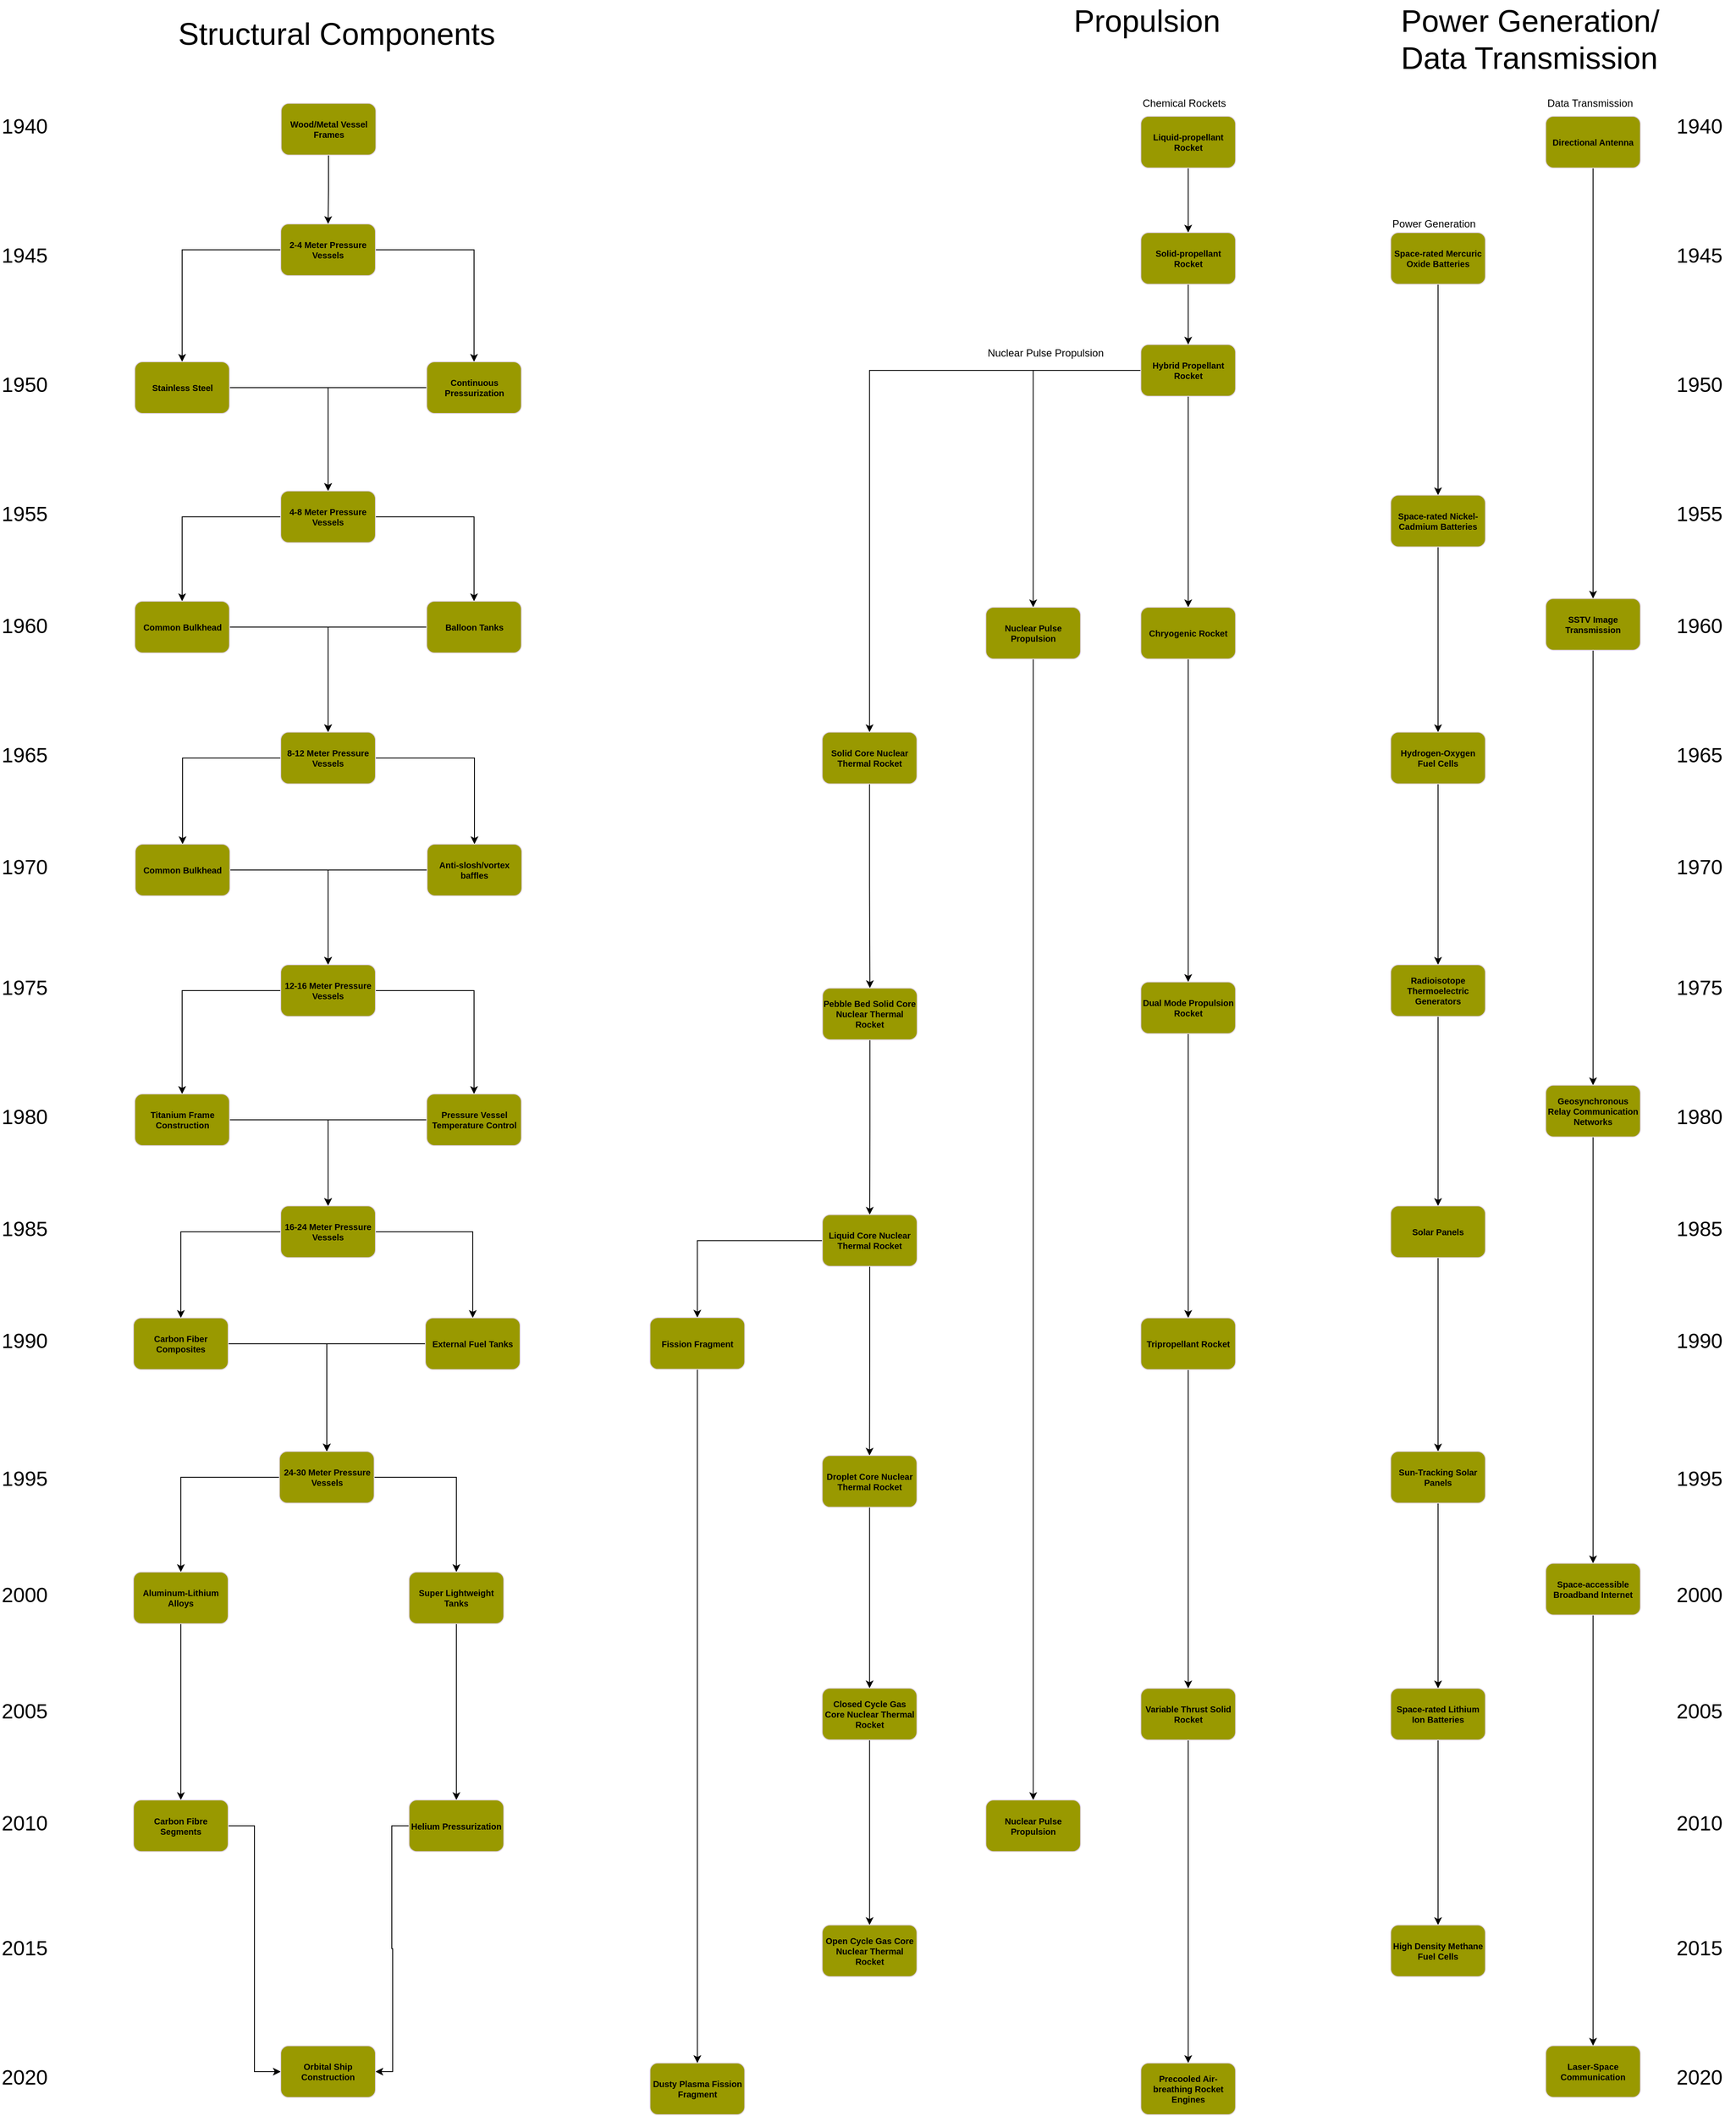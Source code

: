 <mxfile version="14.1.8" type="device" pages="2"><diagram id="tm_AFtQzLGBOamoN6D8a" name="Currently Implemented"><mxGraphModel dx="3302" dy="-115" grid="1" gridSize="10" guides="1" tooltips="1" connect="1" arrows="1" fold="1" page="1" pageScale="1" pageWidth="850" pageHeight="1100" math="0" shadow="0"><root><mxCell id="0"/><mxCell id="1" parent="0"/><mxCell id="eTbBVVkL-sIqyQkOlMDA-1" value="&lt;font style=&quot;font-size: 24px&quot;&gt;2005&lt;/font&gt;" style="text;html=1;resizable=0;points=[];autosize=1;align=left;verticalAlign=top;spacingTop=-4;" parent="1" vertex="1"><mxGeometry x="-795" y="3089.83" width="70" height="20" as="geometry"/></mxCell><mxCell id="eTbBVVkL-sIqyQkOlMDA-2" value="&lt;font style=&quot;font-size: 24px&quot;&gt;2000&lt;/font&gt;" style="text;html=1;resizable=0;points=[];autosize=1;align=left;verticalAlign=top;spacingTop=-4;" parent="1" vertex="1"><mxGeometry x="-795" y="2954.83" width="70" height="20" as="geometry"/></mxCell><mxCell id="eTbBVVkL-sIqyQkOlMDA-3" value="&lt;font style=&quot;font-size: 24px&quot;&gt;1995&lt;/font&gt;" style="text;html=1;resizable=0;points=[];autosize=1;align=left;verticalAlign=top;spacingTop=-4;" parent="1" vertex="1"><mxGeometry x="-795" y="2819.83" width="70" height="20" as="geometry"/></mxCell><mxCell id="eTbBVVkL-sIqyQkOlMDA-4" value="&lt;font style=&quot;font-size: 24px&quot;&gt;1990&lt;/font&gt;" style="text;html=1;resizable=0;points=[];autosize=1;align=left;verticalAlign=top;spacingTop=-4;" parent="1" vertex="1"><mxGeometry x="-795" y="2659.83" width="70" height="20" as="geometry"/></mxCell><mxCell id="eTbBVVkL-sIqyQkOlMDA-5" value="&lt;font style=&quot;font-size: 24px&quot;&gt;1985&lt;/font&gt;" style="text;html=1;resizable=0;points=[];autosize=1;align=left;verticalAlign=top;spacingTop=-4;" parent="1" vertex="1"><mxGeometry x="-795" y="2529.83" width="70" height="20" as="geometry"/></mxCell><mxCell id="eTbBVVkL-sIqyQkOlMDA-6" value="&lt;font style=&quot;font-size: 24px&quot;&gt;1980&lt;/font&gt;" style="text;html=1;resizable=0;points=[];autosize=1;align=left;verticalAlign=top;spacingTop=-4;" parent="1" vertex="1"><mxGeometry x="-795" y="2399.83" width="70" height="20" as="geometry"/></mxCell><mxCell id="eTbBVVkL-sIqyQkOlMDA-7" value="&lt;font style=&quot;font-size: 24px&quot;&gt;1975&lt;/font&gt;" style="text;html=1;resizable=0;points=[];autosize=1;align=left;verticalAlign=top;spacingTop=-4;" parent="1" vertex="1"><mxGeometry x="-795" y="2249.83" width="70" height="20" as="geometry"/></mxCell><mxCell id="eTbBVVkL-sIqyQkOlMDA-8" value="&lt;font style=&quot;font-size: 24px&quot;&gt;1970&lt;/font&gt;" style="text;html=1;resizable=0;points=[];autosize=1;align=left;verticalAlign=top;spacingTop=-4;" parent="1" vertex="1"><mxGeometry x="-795" y="2109.83" width="70" height="20" as="geometry"/></mxCell><mxCell id="eTbBVVkL-sIqyQkOlMDA-9" value="&lt;font style=&quot;font-size: 24px&quot;&gt;1965&lt;/font&gt;" style="text;html=1;resizable=0;points=[];autosize=1;align=left;verticalAlign=top;spacingTop=-4;" parent="1" vertex="1"><mxGeometry x="-795" y="1979.83" width="70" height="20" as="geometry"/></mxCell><mxCell id="eTbBVVkL-sIqyQkOlMDA-10" value="&lt;font style=&quot;font-size: 24px&quot;&gt;1960&lt;/font&gt;" style="text;html=1;resizable=0;points=[];autosize=1;align=left;verticalAlign=top;spacingTop=-4;" parent="1" vertex="1"><mxGeometry x="-795" y="1829.83" width="70" height="20" as="geometry"/></mxCell><mxCell id="eTbBVVkL-sIqyQkOlMDA-11" value="&lt;font style=&quot;font-size: 24px&quot;&gt;2010&lt;/font&gt;" style="text;html=1;resizable=0;points=[];autosize=1;align=left;verticalAlign=top;spacingTop=-4;" parent="1" vertex="1"><mxGeometry x="-795" y="3219.83" width="70" height="20" as="geometry"/></mxCell><mxCell id="eTbBVVkL-sIqyQkOlMDA-12" value="&lt;font style=&quot;font-size: 24px&quot;&gt;2015&lt;/font&gt;" style="text;html=1;resizable=0;points=[];autosize=1;align=left;verticalAlign=top;spacingTop=-4;" parent="1" vertex="1"><mxGeometry x="-795" y="3364.83" width="70" height="20" as="geometry"/></mxCell><mxCell id="eTbBVVkL-sIqyQkOlMDA-13" value="&lt;font style=&quot;font-size: 24px&quot;&gt;2020&lt;/font&gt;" style="text;html=1;resizable=0;points=[];autosize=1;align=left;verticalAlign=top;spacingTop=-4;" parent="1" vertex="1"><mxGeometry x="-795" y="3514.83" width="70" height="20" as="geometry"/></mxCell><mxCell id="eTbBVVkL-sIqyQkOlMDA-14" value="&lt;font style=&quot;font-size: 24px&quot;&gt;1955&lt;/font&gt;" style="text;html=1;resizable=0;points=[];autosize=1;align=left;verticalAlign=top;spacingTop=-4;" parent="1" vertex="1"><mxGeometry x="-795" y="1699.83" width="70" height="20" as="geometry"/></mxCell><mxCell id="eTbBVVkL-sIqyQkOlMDA-15" value="&lt;font style=&quot;font-size: 24px&quot;&gt;1950&lt;/font&gt;" style="text;html=1;resizable=0;points=[];autosize=1;align=left;verticalAlign=top;spacingTop=-4;" parent="1" vertex="1"><mxGeometry x="-795" y="1549.83" width="70" height="20" as="geometry"/></mxCell><mxCell id="eTbBVVkL-sIqyQkOlMDA-16" value="&lt;font style=&quot;font-size: 24px&quot;&gt;1945&lt;/font&gt;" style="text;html=1;resizable=0;points=[];autosize=1;align=left;verticalAlign=top;spacingTop=-4;" parent="1" vertex="1"><mxGeometry x="-795" y="1399.83" width="70" height="20" as="geometry"/></mxCell><mxCell id="eTbBVVkL-sIqyQkOlMDA-17" value="&lt;font style=&quot;font-size: 24px&quot;&gt;1940&lt;/font&gt;" style="text;html=1;resizable=0;points=[];autosize=1;align=left;verticalAlign=top;spacingTop=-4;" parent="1" vertex="1"><mxGeometry x="-795" y="1249.83" width="70" height="20" as="geometry"/></mxCell><mxCell id="eTbBVVkL-sIqyQkOlMDA-18" style="edgeStyle=orthogonalEdgeStyle;rounded=0;orthogonalLoop=1;jettySize=auto;html=1;" parent="1" source="eTbBVVkL-sIqyQkOlMDA-19" target="eTbBVVkL-sIqyQkOlMDA-22" edge="1"><mxGeometry relative="1" as="geometry"/></mxCell><mxCell id="eTbBVVkL-sIqyQkOlMDA-19" value="&lt;b&gt;Wood/Metal Vessel Frames&lt;br&gt;&lt;/b&gt;" style="rounded=1;whiteSpace=wrap;html=1;strokeColor=#E1D5E7;fillColor=#999900;gradientColor=none;fontSize=10;align=center;" parent="1" vertex="1"><mxGeometry x="-468.5" y="1239.997" width="110" height="60" as="geometry"/></mxCell><mxCell id="eTbBVVkL-sIqyQkOlMDA-20" style="edgeStyle=orthogonalEdgeStyle;rounded=0;orthogonalLoop=1;jettySize=auto;html=1;" parent="1" source="eTbBVVkL-sIqyQkOlMDA-22" target="eTbBVVkL-sIqyQkOlMDA-26" edge="1"><mxGeometry relative="1" as="geometry"/></mxCell><mxCell id="eTbBVVkL-sIqyQkOlMDA-21" style="edgeStyle=orthogonalEdgeStyle;rounded=0;orthogonalLoop=1;jettySize=auto;html=1;" parent="1" source="eTbBVVkL-sIqyQkOlMDA-22" target="eTbBVVkL-sIqyQkOlMDA-24" edge="1"><mxGeometry relative="1" as="geometry"/></mxCell><mxCell id="eTbBVVkL-sIqyQkOlMDA-22" value="&lt;b&gt;2-4 Meter Pressure Vessels&lt;br&gt;&lt;/b&gt;" style="rounded=1;whiteSpace=wrap;html=1;strokeColor=#E1D5E7;fillColor=#999900;gradientColor=none;fontSize=10;align=center;" parent="1" vertex="1"><mxGeometry x="-469" y="1379.997" width="110" height="60" as="geometry"/></mxCell><mxCell id="eTbBVVkL-sIqyQkOlMDA-23" style="edgeStyle=orthogonalEdgeStyle;rounded=0;orthogonalLoop=1;jettySize=auto;html=1;" parent="1" source="eTbBVVkL-sIqyQkOlMDA-24" target="eTbBVVkL-sIqyQkOlMDA-29" edge="1"><mxGeometry relative="1" as="geometry"/></mxCell><mxCell id="eTbBVVkL-sIqyQkOlMDA-24" value="&lt;b&gt;Continuous Pressurization&lt;br&gt;&lt;/b&gt;" style="rounded=1;whiteSpace=wrap;html=1;strokeColor=#E1D5E7;fillColor=#999900;gradientColor=none;fontSize=10;align=center;" parent="1" vertex="1"><mxGeometry x="-299.5" y="1539.997" width="110" height="60" as="geometry"/></mxCell><mxCell id="eTbBVVkL-sIqyQkOlMDA-25" style="edgeStyle=orthogonalEdgeStyle;rounded=0;orthogonalLoop=1;jettySize=auto;html=1;" parent="1" source="eTbBVVkL-sIqyQkOlMDA-26" target="eTbBVVkL-sIqyQkOlMDA-29" edge="1"><mxGeometry relative="1" as="geometry"/></mxCell><mxCell id="eTbBVVkL-sIqyQkOlMDA-26" value="&lt;b&gt;Stainless Steel&lt;br&gt;&lt;/b&gt;" style="rounded=1;whiteSpace=wrap;html=1;strokeColor=#E1D5E7;fillColor=#999900;gradientColor=none;fontSize=10;align=center;" parent="1" vertex="1"><mxGeometry x="-638.5" y="1539.997" width="110" height="60" as="geometry"/></mxCell><mxCell id="eTbBVVkL-sIqyQkOlMDA-27" style="edgeStyle=orthogonalEdgeStyle;rounded=0;orthogonalLoop=1;jettySize=auto;html=1;" parent="1" source="eTbBVVkL-sIqyQkOlMDA-29" target="eTbBVVkL-sIqyQkOlMDA-33" edge="1"><mxGeometry relative="1" as="geometry"/></mxCell><mxCell id="eTbBVVkL-sIqyQkOlMDA-28" style="edgeStyle=orthogonalEdgeStyle;rounded=0;orthogonalLoop=1;jettySize=auto;html=1;" parent="1" source="eTbBVVkL-sIqyQkOlMDA-29" target="eTbBVVkL-sIqyQkOlMDA-31" edge="1"><mxGeometry relative="1" as="geometry"/></mxCell><mxCell id="eTbBVVkL-sIqyQkOlMDA-29" value="&lt;b&gt;4-8 Meter Pressure Vessels&lt;/b&gt;&lt;b&gt;&lt;br&gt;&lt;/b&gt;" style="rounded=1;whiteSpace=wrap;html=1;strokeColor=#E1D5E7;fillColor=#999900;gradientColor=none;fontSize=10;align=center;" parent="1" vertex="1"><mxGeometry x="-469" y="1689.997" width="110" height="60" as="geometry"/></mxCell><mxCell id="eTbBVVkL-sIqyQkOlMDA-30" style="edgeStyle=orthogonalEdgeStyle;rounded=0;orthogonalLoop=1;jettySize=auto;html=1;" parent="1" source="eTbBVVkL-sIqyQkOlMDA-31" target="eTbBVVkL-sIqyQkOlMDA-36" edge="1"><mxGeometry relative="1" as="geometry"/></mxCell><mxCell id="eTbBVVkL-sIqyQkOlMDA-31" value="&lt;b&gt;Balloon Tanks&lt;/b&gt;&lt;b&gt;&lt;br&gt;&lt;/b&gt;" style="rounded=1;whiteSpace=wrap;html=1;strokeColor=#E1D5E7;fillColor=#999900;gradientColor=none;fontSize=10;align=center;" parent="1" vertex="1"><mxGeometry x="-299.5" y="1817.997" width="110" height="60" as="geometry"/></mxCell><mxCell id="eTbBVVkL-sIqyQkOlMDA-32" style="edgeStyle=orthogonalEdgeStyle;rounded=0;orthogonalLoop=1;jettySize=auto;html=1;" parent="1" source="eTbBVVkL-sIqyQkOlMDA-33" target="eTbBVVkL-sIqyQkOlMDA-36" edge="1"><mxGeometry relative="1" as="geometry"/></mxCell><mxCell id="eTbBVVkL-sIqyQkOlMDA-33" value="&lt;b&gt;Common Bulkhead&lt;/b&gt;&lt;b&gt;&lt;br&gt;&lt;/b&gt;" style="rounded=1;whiteSpace=wrap;html=1;strokeColor=#E1D5E7;fillColor=#999900;gradientColor=none;fontSize=10;align=center;" parent="1" vertex="1"><mxGeometry x="-638.5" y="1817.997" width="110" height="60" as="geometry"/></mxCell><mxCell id="eTbBVVkL-sIqyQkOlMDA-34" style="edgeStyle=orthogonalEdgeStyle;rounded=0;orthogonalLoop=1;jettySize=auto;html=1;" parent="1" source="eTbBVVkL-sIqyQkOlMDA-36" target="eTbBVVkL-sIqyQkOlMDA-38" edge="1"><mxGeometry relative="1" as="geometry"/></mxCell><mxCell id="eTbBVVkL-sIqyQkOlMDA-35" style="edgeStyle=orthogonalEdgeStyle;rounded=0;orthogonalLoop=1;jettySize=auto;html=1;" parent="1" source="eTbBVVkL-sIqyQkOlMDA-36" target="eTbBVVkL-sIqyQkOlMDA-40" edge="1"><mxGeometry relative="1" as="geometry"/></mxCell><mxCell id="eTbBVVkL-sIqyQkOlMDA-36" value="&lt;b&gt;8-12 Meter Pressure Vessels&lt;/b&gt;&lt;b&gt;&lt;br&gt;&lt;/b&gt;" style="rounded=1;whiteSpace=wrap;html=1;strokeColor=#E1D5E7;fillColor=#999900;gradientColor=none;fontSize=10;align=center;" parent="1" vertex="1"><mxGeometry x="-469" y="1969.997" width="110" height="60" as="geometry"/></mxCell><mxCell id="eTbBVVkL-sIqyQkOlMDA-37" style="edgeStyle=orthogonalEdgeStyle;rounded=0;orthogonalLoop=1;jettySize=auto;html=1;" parent="1" source="eTbBVVkL-sIqyQkOlMDA-38" target="eTbBVVkL-sIqyQkOlMDA-43" edge="1"><mxGeometry relative="1" as="geometry"/></mxCell><mxCell id="eTbBVVkL-sIqyQkOlMDA-38" value="&lt;b&gt;Anti-slosh/vortex baffles&lt;/b&gt;&lt;b&gt;&lt;br&gt;&lt;/b&gt;" style="rounded=1;whiteSpace=wrap;html=1;strokeColor=#E1D5E7;fillColor=#999900;gradientColor=none;fontSize=10;align=center;" parent="1" vertex="1"><mxGeometry x="-299" y="2099.997" width="110" height="60" as="geometry"/></mxCell><mxCell id="eTbBVVkL-sIqyQkOlMDA-39" style="edgeStyle=orthogonalEdgeStyle;rounded=0;orthogonalLoop=1;jettySize=auto;html=1;" parent="1" source="eTbBVVkL-sIqyQkOlMDA-40" target="eTbBVVkL-sIqyQkOlMDA-43" edge="1"><mxGeometry relative="1" as="geometry"/></mxCell><mxCell id="eTbBVVkL-sIqyQkOlMDA-40" value="&lt;b&gt;Common Bulkhead&lt;/b&gt;&lt;b&gt;&lt;br&gt;&lt;/b&gt;" style="rounded=1;whiteSpace=wrap;html=1;strokeColor=#E1D5E7;fillColor=#999900;gradientColor=none;fontSize=10;align=center;" parent="1" vertex="1"><mxGeometry x="-638" y="2099.997" width="110" height="60" as="geometry"/></mxCell><mxCell id="eTbBVVkL-sIqyQkOlMDA-41" style="edgeStyle=orthogonalEdgeStyle;rounded=0;orthogonalLoop=1;jettySize=auto;html=1;" parent="1" source="eTbBVVkL-sIqyQkOlMDA-43" target="eTbBVVkL-sIqyQkOlMDA-45" edge="1"><mxGeometry relative="1" as="geometry"/></mxCell><mxCell id="eTbBVVkL-sIqyQkOlMDA-42" style="edgeStyle=orthogonalEdgeStyle;rounded=0;orthogonalLoop=1;jettySize=auto;html=1;" parent="1" source="eTbBVVkL-sIqyQkOlMDA-43" target="eTbBVVkL-sIqyQkOlMDA-47" edge="1"><mxGeometry relative="1" as="geometry"/></mxCell><mxCell id="eTbBVVkL-sIqyQkOlMDA-43" value="&lt;b&gt;12-16 Meter Pressure Vessels&lt;/b&gt;&lt;b&gt;&lt;br&gt;&lt;/b&gt;" style="rounded=1;whiteSpace=wrap;html=1;strokeColor=#E1D5E7;fillColor=#999900;gradientColor=none;fontSize=10;align=center;" parent="1" vertex="1"><mxGeometry x="-469" y="2239.997" width="110" height="60" as="geometry"/></mxCell><mxCell id="eTbBVVkL-sIqyQkOlMDA-44" style="edgeStyle=orthogonalEdgeStyle;rounded=0;orthogonalLoop=1;jettySize=auto;html=1;" parent="1" source="eTbBVVkL-sIqyQkOlMDA-45" target="eTbBVVkL-sIqyQkOlMDA-50" edge="1"><mxGeometry relative="1" as="geometry"/></mxCell><mxCell id="eTbBVVkL-sIqyQkOlMDA-45" value="&lt;b&gt;Titanium Frame Construction&lt;br&gt;&lt;/b&gt;" style="rounded=1;whiteSpace=wrap;html=1;strokeColor=#E1D5E7;fillColor=#999900;gradientColor=none;fontSize=10;align=center;" parent="1" vertex="1"><mxGeometry x="-638.5" y="2389.997" width="110" height="60" as="geometry"/></mxCell><mxCell id="eTbBVVkL-sIqyQkOlMDA-46" style="edgeStyle=orthogonalEdgeStyle;rounded=0;orthogonalLoop=1;jettySize=auto;html=1;" parent="1" source="eTbBVVkL-sIqyQkOlMDA-47" target="eTbBVVkL-sIqyQkOlMDA-50" edge="1"><mxGeometry relative="1" as="geometry"/></mxCell><mxCell id="eTbBVVkL-sIqyQkOlMDA-47" value="&lt;b&gt;Pressure Vessel Temperature Control&lt;/b&gt;&lt;b&gt;&lt;br&gt;&lt;/b&gt;" style="rounded=1;whiteSpace=wrap;html=1;strokeColor=#E1D5E7;fillColor=#999900;gradientColor=none;fontSize=10;align=center;" parent="1" vertex="1"><mxGeometry x="-299.5" y="2389.997" width="110" height="60" as="geometry"/></mxCell><mxCell id="eTbBVVkL-sIqyQkOlMDA-48" style="edgeStyle=orthogonalEdgeStyle;rounded=0;orthogonalLoop=1;jettySize=auto;html=1;" parent="1" source="eTbBVVkL-sIqyQkOlMDA-50" target="eTbBVVkL-sIqyQkOlMDA-52" edge="1"><mxGeometry relative="1" as="geometry"/></mxCell><mxCell id="eTbBVVkL-sIqyQkOlMDA-49" style="edgeStyle=orthogonalEdgeStyle;rounded=0;orthogonalLoop=1;jettySize=auto;html=1;" parent="1" source="eTbBVVkL-sIqyQkOlMDA-50" target="eTbBVVkL-sIqyQkOlMDA-54" edge="1"><mxGeometry relative="1" as="geometry"/></mxCell><mxCell id="eTbBVVkL-sIqyQkOlMDA-50" value="&lt;b&gt;16-24 Meter Pressure Vessels&lt;/b&gt;&lt;b&gt;&lt;br&gt;&lt;/b&gt;" style="rounded=1;whiteSpace=wrap;html=1;strokeColor=#E1D5E7;fillColor=#999900;gradientColor=none;fontSize=10;align=center;" parent="1" vertex="1"><mxGeometry x="-469" y="2519.997" width="110" height="60" as="geometry"/></mxCell><mxCell id="eTbBVVkL-sIqyQkOlMDA-51" style="edgeStyle=orthogonalEdgeStyle;rounded=0;orthogonalLoop=1;jettySize=auto;html=1;" parent="1" source="eTbBVVkL-sIqyQkOlMDA-52" target="eTbBVVkL-sIqyQkOlMDA-57" edge="1"><mxGeometry relative="1" as="geometry"/></mxCell><mxCell id="eTbBVVkL-sIqyQkOlMDA-52" value="&lt;b&gt;Carbon Fiber Composites&lt;br&gt;&lt;/b&gt;" style="rounded=1;whiteSpace=wrap;html=1;strokeColor=#E1D5E7;fillColor=#999900;gradientColor=none;fontSize=10;align=center;" parent="1" vertex="1"><mxGeometry x="-640" y="2649.997" width="110" height="60" as="geometry"/></mxCell><mxCell id="eTbBVVkL-sIqyQkOlMDA-53" style="edgeStyle=orthogonalEdgeStyle;rounded=0;orthogonalLoop=1;jettySize=auto;html=1;" parent="1" source="eTbBVVkL-sIqyQkOlMDA-54" target="eTbBVVkL-sIqyQkOlMDA-57" edge="1"><mxGeometry relative="1" as="geometry"/></mxCell><mxCell id="eTbBVVkL-sIqyQkOlMDA-54" value="&lt;b&gt;External Fuel Tanks&lt;br&gt;&lt;/b&gt;" style="rounded=1;whiteSpace=wrap;html=1;strokeColor=#E1D5E7;fillColor=#999900;gradientColor=none;fontSize=10;align=center;" parent="1" vertex="1"><mxGeometry x="-301" y="2649.997" width="110" height="60" as="geometry"/></mxCell><mxCell id="eTbBVVkL-sIqyQkOlMDA-55" style="edgeStyle=orthogonalEdgeStyle;rounded=0;orthogonalLoop=1;jettySize=auto;html=1;" parent="1" source="eTbBVVkL-sIqyQkOlMDA-57" target="eTbBVVkL-sIqyQkOlMDA-61" edge="1"><mxGeometry relative="1" as="geometry"/></mxCell><mxCell id="eTbBVVkL-sIqyQkOlMDA-56" style="edgeStyle=orthogonalEdgeStyle;rounded=0;orthogonalLoop=1;jettySize=auto;html=1;" parent="1" source="eTbBVVkL-sIqyQkOlMDA-57" target="eTbBVVkL-sIqyQkOlMDA-59" edge="1"><mxGeometry relative="1" as="geometry"/></mxCell><mxCell id="eTbBVVkL-sIqyQkOlMDA-57" value="&lt;b&gt;24-30 Meter Pressure Vessels&lt;/b&gt;&lt;b&gt;&lt;br&gt;&lt;/b&gt;" style="rounded=1;whiteSpace=wrap;html=1;strokeColor=#E1D5E7;fillColor=#999900;gradientColor=none;fontSize=10;align=center;" parent="1" vertex="1"><mxGeometry x="-470.5" y="2804.997" width="110" height="60" as="geometry"/></mxCell><mxCell id="eTbBVVkL-sIqyQkOlMDA-58" style="edgeStyle=orthogonalEdgeStyle;rounded=0;orthogonalLoop=1;jettySize=auto;html=1;" parent="1" source="eTbBVVkL-sIqyQkOlMDA-59" target="eTbBVVkL-sIqyQkOlMDA-65" edge="1"><mxGeometry relative="1" as="geometry"/></mxCell><mxCell id="eTbBVVkL-sIqyQkOlMDA-59" value="&lt;b&gt;Super Lightweight Tanks&lt;/b&gt;&lt;b&gt;&lt;br&gt;&lt;/b&gt;" style="rounded=1;whiteSpace=wrap;html=1;strokeColor=#E1D5E7;fillColor=#999900;gradientColor=none;fontSize=10;align=center;" parent="1" vertex="1"><mxGeometry x="-320" y="2944.997" width="110" height="60" as="geometry"/></mxCell><mxCell id="eTbBVVkL-sIqyQkOlMDA-60" style="edgeStyle=orthogonalEdgeStyle;rounded=0;orthogonalLoop=1;jettySize=auto;html=1;" parent="1" source="eTbBVVkL-sIqyQkOlMDA-61" target="eTbBVVkL-sIqyQkOlMDA-63" edge="1"><mxGeometry relative="1" as="geometry"/></mxCell><mxCell id="eTbBVVkL-sIqyQkOlMDA-61" value="&lt;b&gt;Aluminum-Lithium Alloys&lt;br&gt;&lt;/b&gt;" style="rounded=1;whiteSpace=wrap;html=1;strokeColor=#E1D5E7;fillColor=#999900;gradientColor=none;fontSize=10;align=center;" parent="1" vertex="1"><mxGeometry x="-640" y="2944.997" width="110" height="60" as="geometry"/></mxCell><mxCell id="eTbBVVkL-sIqyQkOlMDA-62" style="edgeStyle=orthogonalEdgeStyle;rounded=0;orthogonalLoop=1;jettySize=auto;html=1;entryX=0;entryY=0.5;entryDx=0;entryDy=0;" parent="1" source="eTbBVVkL-sIqyQkOlMDA-63" target="eTbBVVkL-sIqyQkOlMDA-66" edge="1"><mxGeometry relative="1" as="geometry"/></mxCell><mxCell id="eTbBVVkL-sIqyQkOlMDA-63" value="&lt;b&gt;Carbon Fibre Segments&lt;/b&gt;&lt;b&gt;&lt;br&gt;&lt;/b&gt;" style="rounded=1;whiteSpace=wrap;html=1;strokeColor=#E1D5E7;fillColor=#999900;gradientColor=none;fontSize=10;align=center;" parent="1" vertex="1"><mxGeometry x="-640" y="3209.644" width="110" height="60" as="geometry"/></mxCell><mxCell id="eTbBVVkL-sIqyQkOlMDA-64" style="edgeStyle=orthogonalEdgeStyle;rounded=0;orthogonalLoop=1;jettySize=auto;html=1;entryX=1;entryY=0.5;entryDx=0;entryDy=0;" parent="1" source="eTbBVVkL-sIqyQkOlMDA-65" target="eTbBVVkL-sIqyQkOlMDA-66" edge="1"><mxGeometry relative="1" as="geometry"/></mxCell><mxCell id="eTbBVVkL-sIqyQkOlMDA-65" value="&lt;b&gt;Helium Pressurization&lt;/b&gt;&lt;b&gt;&lt;br&gt;&lt;/b&gt;" style="rounded=1;whiteSpace=wrap;html=1;strokeColor=#E1D5E7;fillColor=#999900;gradientColor=none;fontSize=10;align=center;" parent="1" vertex="1"><mxGeometry x="-320" y="3209.644" width="110" height="60" as="geometry"/></mxCell><mxCell id="eTbBVVkL-sIqyQkOlMDA-66" value="&lt;b&gt;Orbital Ship Construction&lt;br&gt;&lt;/b&gt;" style="rounded=1;whiteSpace=wrap;html=1;strokeColor=#E1D5E7;fillColor=#999900;gradientColor=none;fontSize=10;align=center;" parent="1" vertex="1"><mxGeometry x="-469" y="3494.997" width="110" height="60" as="geometry"/></mxCell><mxCell id="eTbBVVkL-sIqyQkOlMDA-67" style="edgeStyle=orthogonalEdgeStyle;rounded=0;orthogonalLoop=1;jettySize=auto;html=1;" parent="1" source="eTbBVVkL-sIqyQkOlMDA-68" target="eTbBVVkL-sIqyQkOlMDA-74" edge="1"><mxGeometry relative="1" as="geometry"/></mxCell><mxCell id="eTbBVVkL-sIqyQkOlMDA-68" value="&lt;b&gt;Liquid-propellant Rocket&lt;br&gt;&lt;/b&gt;" style="rounded=1;whiteSpace=wrap;html=1;strokeColor=#E1D5E7;fillColor=#999900;gradientColor=none;fontSize=10;align=center;" parent="1" vertex="1"><mxGeometry x="529.833" y="1254.997" width="110" height="60" as="geometry"/></mxCell><mxCell id="eTbBVVkL-sIqyQkOlMDA-69" style="edgeStyle=orthogonalEdgeStyle;rounded=0;orthogonalLoop=1;jettySize=auto;html=1;" parent="1" source="eTbBVVkL-sIqyQkOlMDA-72" target="eTbBVVkL-sIqyQkOlMDA-78" edge="1"><mxGeometry relative="1" as="geometry"/></mxCell><mxCell id="eTbBVVkL-sIqyQkOlMDA-70" style="edgeStyle=orthogonalEdgeStyle;rounded=0;orthogonalLoop=1;jettySize=auto;html=1;" parent="1" source="eTbBVVkL-sIqyQkOlMDA-72" target="eTbBVVkL-sIqyQkOlMDA-93" edge="1"><mxGeometry relative="1" as="geometry"/></mxCell><mxCell id="eTbBVVkL-sIqyQkOlMDA-71" style="edgeStyle=orthogonalEdgeStyle;rounded=0;orthogonalLoop=1;jettySize=auto;html=1;" parent="1" source="eTbBVVkL-sIqyQkOlMDA-72" target="eTbBVVkL-sIqyQkOlMDA-76" edge="1"><mxGeometry relative="1" as="geometry"/></mxCell><mxCell id="eTbBVVkL-sIqyQkOlMDA-72" value="&lt;b&gt;Hybrid Propellant Rocket&lt;br&gt;&lt;/b&gt;" style="rounded=1;whiteSpace=wrap;html=1;strokeColor=#E1D5E7;fillColor=#999900;gradientColor=none;fontSize=10;align=center;" parent="1" vertex="1"><mxGeometry x="529.833" y="1519.997" width="110" height="60" as="geometry"/></mxCell><mxCell id="eTbBVVkL-sIqyQkOlMDA-73" style="edgeStyle=orthogonalEdgeStyle;rounded=0;orthogonalLoop=1;jettySize=auto;html=1;" parent="1" source="eTbBVVkL-sIqyQkOlMDA-74" target="eTbBVVkL-sIqyQkOlMDA-72" edge="1"><mxGeometry relative="1" as="geometry"/></mxCell><mxCell id="eTbBVVkL-sIqyQkOlMDA-74" value="&lt;b&gt;Solid-propellant Rocket&lt;/b&gt;&lt;b&gt;&lt;br&gt;&lt;/b&gt;" style="rounded=1;whiteSpace=wrap;html=1;strokeColor=#E1D5E7;fillColor=#999900;gradientColor=none;fontSize=10;align=center;" parent="1" vertex="1"><mxGeometry x="529.833" y="1389.997" width="110" height="60" as="geometry"/></mxCell><mxCell id="eTbBVVkL-sIqyQkOlMDA-75" style="edgeStyle=orthogonalEdgeStyle;rounded=0;orthogonalLoop=1;jettySize=auto;html=1;" parent="1" source="eTbBVVkL-sIqyQkOlMDA-76" target="eTbBVVkL-sIqyQkOlMDA-101" edge="1"><mxGeometry relative="1" as="geometry"/></mxCell><mxCell id="eTbBVVkL-sIqyQkOlMDA-76" value="&lt;b&gt;Nuclear Pulse Propulsion&lt;/b&gt;&lt;b&gt;&lt;br&gt;&lt;/b&gt;" style="rounded=1;whiteSpace=wrap;html=1;strokeColor=#E1D5E7;fillColor=#999900;gradientColor=none;fontSize=10;align=center;" parent="1" vertex="1"><mxGeometry x="349.833" y="1824.997" width="110" height="60" as="geometry"/></mxCell><mxCell id="eTbBVVkL-sIqyQkOlMDA-77" style="edgeStyle=orthogonalEdgeStyle;rounded=0;orthogonalLoop=1;jettySize=auto;html=1;" parent="1" source="eTbBVVkL-sIqyQkOlMDA-78" target="eTbBVVkL-sIqyQkOlMDA-80" edge="1"><mxGeometry relative="1" as="geometry"/></mxCell><mxCell id="eTbBVVkL-sIqyQkOlMDA-78" value="&lt;b&gt;Solid Core Nuclear Thermal Rocket&lt;br&gt;&lt;/b&gt;" style="rounded=1;whiteSpace=wrap;html=1;strokeColor=#E1D5E7;fillColor=#999900;gradientColor=none;fontSize=10;align=center;" parent="1" vertex="1"><mxGeometry x="159.833" y="1969.997" width="110" height="60" as="geometry"/></mxCell><mxCell id="eTbBVVkL-sIqyQkOlMDA-79" style="edgeStyle=orthogonalEdgeStyle;rounded=0;orthogonalLoop=1;jettySize=auto;html=1;" parent="1" source="eTbBVVkL-sIqyQkOlMDA-80" target="eTbBVVkL-sIqyQkOlMDA-83" edge="1"><mxGeometry relative="1" as="geometry"/></mxCell><mxCell id="eTbBVVkL-sIqyQkOlMDA-80" value="&lt;b&gt;Pebble Bed Solid Core Nuclear Thermal Rocket&lt;br&gt;&lt;/b&gt;" style="rounded=1;whiteSpace=wrap;html=1;strokeColor=#E1D5E7;fillColor=#999900;gradientColor=none;fontSize=10;align=center;" parent="1" vertex="1"><mxGeometry x="160.157" y="2267.085" width="110" height="60" as="geometry"/></mxCell><mxCell id="eTbBVVkL-sIqyQkOlMDA-81" style="edgeStyle=orthogonalEdgeStyle;rounded=0;orthogonalLoop=1;jettySize=auto;html=1;" parent="1" source="eTbBVVkL-sIqyQkOlMDA-83" target="eTbBVVkL-sIqyQkOlMDA-85" edge="1"><mxGeometry relative="1" as="geometry"/></mxCell><mxCell id="eTbBVVkL-sIqyQkOlMDA-82" style="edgeStyle=orthogonalEdgeStyle;rounded=0;orthogonalLoop=1;jettySize=auto;html=1;" parent="1" source="eTbBVVkL-sIqyQkOlMDA-83" target="eTbBVVkL-sIqyQkOlMDA-91" edge="1"><mxGeometry relative="1" as="geometry"/></mxCell><mxCell id="eTbBVVkL-sIqyQkOlMDA-83" value="&lt;b&gt;Liquid Core Nuclear Thermal Rocket&lt;br&gt;&lt;/b&gt;" style="rounded=1;whiteSpace=wrap;html=1;strokeColor=#E1D5E7;fillColor=#999900;gradientColor=none;fontSize=10;align=center;" parent="1" vertex="1"><mxGeometry x="160.039" y="2530.163" width="110" height="60" as="geometry"/></mxCell><mxCell id="eTbBVVkL-sIqyQkOlMDA-84" style="edgeStyle=orthogonalEdgeStyle;rounded=0;orthogonalLoop=1;jettySize=auto;html=1;" parent="1" source="eTbBVVkL-sIqyQkOlMDA-85" target="eTbBVVkL-sIqyQkOlMDA-87" edge="1"><mxGeometry relative="1" as="geometry"/></mxCell><mxCell id="eTbBVVkL-sIqyQkOlMDA-85" value="&lt;b&gt;Droplet Core Nuclear Thermal Rocket&lt;br&gt;&lt;/b&gt;" style="rounded=1;whiteSpace=wrap;html=1;strokeColor=#E1D5E7;fillColor=#999900;gradientColor=none;fontSize=10;align=center;" parent="1" vertex="1"><mxGeometry x="159.833" y="2809.81" width="110" height="60" as="geometry"/></mxCell><mxCell id="eTbBVVkL-sIqyQkOlMDA-86" style="edgeStyle=orthogonalEdgeStyle;rounded=0;orthogonalLoop=1;jettySize=auto;html=1;" parent="1" source="eTbBVVkL-sIqyQkOlMDA-87" target="eTbBVVkL-sIqyQkOlMDA-88" edge="1"><mxGeometry relative="1" as="geometry"/></mxCell><mxCell id="eTbBVVkL-sIqyQkOlMDA-87" value="&lt;b&gt;Closed Cycle Gas Core Nuclear Thermal Rocket&lt;/b&gt;&lt;b&gt;&lt;br&gt;&lt;/b&gt;" style="rounded=1;whiteSpace=wrap;html=1;strokeColor=#E1D5E7;fillColor=#999900;gradientColor=none;fontSize=10;align=center;" parent="1" vertex="1"><mxGeometry x="159.833" y="3079.899" width="110" height="60" as="geometry"/></mxCell><mxCell id="eTbBVVkL-sIqyQkOlMDA-88" value="&lt;b&gt;Open Cycle Gas Core Nuclear Thermal Rocket&lt;/b&gt;&lt;b&gt;&lt;br&gt;&lt;/b&gt;" style="rounded=1;whiteSpace=wrap;html=1;strokeColor=#E1D5E7;fillColor=#999900;gradientColor=none;fontSize=10;align=center;" parent="1" vertex="1"><mxGeometry x="159.833" y="3354.782" width="110" height="60" as="geometry"/></mxCell><mxCell id="eTbBVVkL-sIqyQkOlMDA-89" value="&lt;b&gt;Dusty Plasma Fission Fragment&lt;/b&gt;&lt;b&gt;&lt;br&gt;&lt;/b&gt;" style="rounded=1;whiteSpace=wrap;html=1;strokeColor=#E1D5E7;fillColor=#999900;gradientColor=none;fontSize=10;align=center;" parent="1" vertex="1"><mxGeometry x="-40.167" y="3514.997" width="110" height="60" as="geometry"/></mxCell><mxCell id="eTbBVVkL-sIqyQkOlMDA-90" style="edgeStyle=orthogonalEdgeStyle;rounded=0;orthogonalLoop=1;jettySize=auto;html=1;" parent="1" source="eTbBVVkL-sIqyQkOlMDA-91" target="eTbBVVkL-sIqyQkOlMDA-89" edge="1"><mxGeometry relative="1" as="geometry"/></mxCell><mxCell id="eTbBVVkL-sIqyQkOlMDA-91" value="&lt;b&gt;Fission Fragment&lt;br&gt;&lt;/b&gt;" style="rounded=1;whiteSpace=wrap;html=1;strokeColor=#E1D5E7;fillColor=#999900;gradientColor=none;fontSize=10;align=center;" parent="1" vertex="1"><mxGeometry x="-40.167" y="2649.663" width="110" height="60" as="geometry"/></mxCell><mxCell id="eTbBVVkL-sIqyQkOlMDA-92" style="edgeStyle=orthogonalEdgeStyle;rounded=0;orthogonalLoop=1;jettySize=auto;html=1;" parent="1" source="eTbBVVkL-sIqyQkOlMDA-93" target="eTbBVVkL-sIqyQkOlMDA-95" edge="1"><mxGeometry relative="1" as="geometry"/></mxCell><mxCell id="eTbBVVkL-sIqyQkOlMDA-93" value="&lt;b&gt;Chryogenic Rocket&lt;br&gt;&lt;/b&gt;" style="rounded=1;whiteSpace=wrap;html=1;strokeColor=#E1D5E7;fillColor=#999900;gradientColor=none;fontSize=10;align=center;" parent="1" vertex="1"><mxGeometry x="529.833" y="1824.997" width="110" height="60" as="geometry"/></mxCell><mxCell id="eTbBVVkL-sIqyQkOlMDA-94" style="edgeStyle=orthogonalEdgeStyle;rounded=0;orthogonalLoop=1;jettySize=auto;html=1;" parent="1" source="eTbBVVkL-sIqyQkOlMDA-95" target="eTbBVVkL-sIqyQkOlMDA-100" edge="1"><mxGeometry relative="1" as="geometry"/></mxCell><mxCell id="eTbBVVkL-sIqyQkOlMDA-95" value="&lt;b&gt;Dual Mode Propulsion Rocket&lt;/b&gt;&lt;b&gt;&lt;br&gt;&lt;/b&gt;" style="rounded=1;whiteSpace=wrap;html=1;strokeColor=#E1D5E7;fillColor=#999900;gradientColor=none;fontSize=10;align=center;" parent="1" vertex="1"><mxGeometry x="529.833" y="2259.997" width="110" height="60" as="geometry"/></mxCell><mxCell id="eTbBVVkL-sIqyQkOlMDA-96" style="edgeStyle=orthogonalEdgeStyle;rounded=0;orthogonalLoop=1;jettySize=auto;html=1;" parent="1" source="eTbBVVkL-sIqyQkOlMDA-97" target="eTbBVVkL-sIqyQkOlMDA-98" edge="1"><mxGeometry relative="1" as="geometry"/></mxCell><mxCell id="eTbBVVkL-sIqyQkOlMDA-97" value="&lt;b&gt;Variable Thrust Solid Rocket&lt;br&gt;&lt;/b&gt;" style="rounded=1;whiteSpace=wrap;html=1;strokeColor=#E1D5E7;fillColor=#999900;gradientColor=none;fontSize=10;align=center;" parent="1" vertex="1"><mxGeometry x="529.833" y="3079.997" width="110" height="60" as="geometry"/></mxCell><mxCell id="eTbBVVkL-sIqyQkOlMDA-98" value="&lt;b&gt;Precooled Air-breathing Rocket Engines&lt;/b&gt;&lt;b&gt;&lt;br&gt;&lt;/b&gt;" style="rounded=1;whiteSpace=wrap;html=1;strokeColor=#E1D5E7;fillColor=#999900;gradientColor=none;fontSize=10;align=center;" parent="1" vertex="1"><mxGeometry x="529.833" y="3514.997" width="110" height="60" as="geometry"/></mxCell><mxCell id="eTbBVVkL-sIqyQkOlMDA-99" style="edgeStyle=orthogonalEdgeStyle;rounded=0;orthogonalLoop=1;jettySize=auto;html=1;" parent="1" source="eTbBVVkL-sIqyQkOlMDA-100" target="eTbBVVkL-sIqyQkOlMDA-97" edge="1"><mxGeometry relative="1" as="geometry"/></mxCell><mxCell id="eTbBVVkL-sIqyQkOlMDA-100" value="&lt;b&gt;Tripropellant Rocket&lt;br&gt;&lt;/b&gt;" style="rounded=1;whiteSpace=wrap;html=1;strokeColor=#E1D5E7;fillColor=#999900;gradientColor=none;fontSize=10;align=center;" parent="1" vertex="1"><mxGeometry x="529.833" y="2649.997" width="110" height="60" as="geometry"/></mxCell><mxCell id="eTbBVVkL-sIqyQkOlMDA-101" value="&lt;b&gt;Nuclear Pulse Propulsion&lt;/b&gt;&lt;b&gt;&lt;br&gt;&lt;/b&gt;" style="rounded=1;whiteSpace=wrap;html=1;strokeColor=#E1D5E7;fillColor=#999900;gradientColor=none;fontSize=10;align=center;" parent="1" vertex="1"><mxGeometry x="349.833" y="3209.673" width="110" height="60" as="geometry"/></mxCell><mxCell id="H3EiAo_vb-CGBUSwMJE5-2" value="" style="edgeStyle=orthogonalEdgeStyle;rounded=0;orthogonalLoop=1;jettySize=auto;html=1;" edge="1" parent="1" source="H3EiAo_vb-CGBUSwMJE5-3" target="H3EiAo_vb-CGBUSwMJE5-12"><mxGeometry relative="1" as="geometry"/></mxCell><mxCell id="H3EiAo_vb-CGBUSwMJE5-3" value="&lt;span&gt;&lt;b&gt;Space-rated Mercuric Oxide Batteries&lt;/b&gt;&lt;/span&gt;&lt;b&gt;&lt;br&gt;&lt;/b&gt;" style="rounded=1;whiteSpace=wrap;html=1;strokeColor=#E1D5E7;fillColor=#999900;gradientColor=none;fontSize=10;align=center;" vertex="1" parent="1"><mxGeometry x="820" y="1389.995" width="110" height="60" as="geometry"/></mxCell><mxCell id="H3EiAo_vb-CGBUSwMJE5-4" value="" style="edgeStyle=orthogonalEdgeStyle;rounded=0;orthogonalLoop=1;jettySize=auto;html=1;" edge="1" parent="1" source="H3EiAo_vb-CGBUSwMJE5-5" target="H3EiAo_vb-CGBUSwMJE5-7"><mxGeometry relative="1" as="geometry"/></mxCell><mxCell id="H3EiAo_vb-CGBUSwMJE5-5" value="&lt;span&gt;&lt;b&gt;Directional Antenna&lt;/b&gt;&lt;/span&gt;&lt;b&gt;&lt;br&gt;&lt;/b&gt;" style="rounded=1;whiteSpace=wrap;html=1;strokeColor=#E1D5E7;fillColor=#999900;gradientColor=none;fontSize=10;align=center;" vertex="1" parent="1"><mxGeometry x="1000" y="1254.995" width="110" height="60" as="geometry"/></mxCell><mxCell id="H3EiAo_vb-CGBUSwMJE5-6" value="" style="edgeStyle=orthogonalEdgeStyle;rounded=0;orthogonalLoop=1;jettySize=auto;html=1;" edge="1" parent="1" source="H3EiAo_vb-CGBUSwMJE5-7" target="H3EiAo_vb-CGBUSwMJE5-9"><mxGeometry relative="1" as="geometry"/></mxCell><mxCell id="H3EiAo_vb-CGBUSwMJE5-7" value="&lt;span&gt;&lt;b&gt;SSTV Image Transmission&lt;/b&gt;&lt;/span&gt;&lt;b&gt;&lt;br&gt;&lt;/b&gt;" style="rounded=1;whiteSpace=wrap;html=1;strokeColor=#E1D5E7;fillColor=#999900;gradientColor=none;fontSize=10;align=center;" vertex="1" parent="1"><mxGeometry x="1000" y="1814.835" width="110" height="60" as="geometry"/></mxCell><mxCell id="H3EiAo_vb-CGBUSwMJE5-62" value="" style="edgeStyle=orthogonalEdgeStyle;rounded=0;orthogonalLoop=1;jettySize=auto;html=1;" edge="1" parent="1" source="H3EiAo_vb-CGBUSwMJE5-9" target="H3EiAo_vb-CGBUSwMJE5-61"><mxGeometry relative="1" as="geometry"/></mxCell><mxCell id="H3EiAo_vb-CGBUSwMJE5-9" value="&lt;b&gt;Geosynchronous Relay Communication Networks&lt;br&gt;&lt;/b&gt;" style="rounded=1;whiteSpace=wrap;html=1;strokeColor=#E1D5E7;fillColor=#999900;gradientColor=none;fontSize=10;align=center;" vertex="1" parent="1"><mxGeometry x="1000" y="2379.835" width="110" height="60" as="geometry"/></mxCell><mxCell id="H3EiAo_vb-CGBUSwMJE5-10" value="&lt;b&gt;Laser-Space Communication&lt;br&gt;&lt;/b&gt;" style="rounded=1;whiteSpace=wrap;html=1;strokeColor=#E1D5E7;fillColor=#999900;gradientColor=none;fontSize=10;align=center;" vertex="1" parent="1"><mxGeometry x="1000" y="3494.835" width="110" height="60" as="geometry"/></mxCell><mxCell id="H3EiAo_vb-CGBUSwMJE5-11" value="" style="edgeStyle=orthogonalEdgeStyle;rounded=0;orthogonalLoop=1;jettySize=auto;html=1;" edge="1" parent="1" source="H3EiAo_vb-CGBUSwMJE5-12" target="H3EiAo_vb-CGBUSwMJE5-14"><mxGeometry relative="1" as="geometry"/></mxCell><mxCell id="H3EiAo_vb-CGBUSwMJE5-12" value="&lt;span&gt;&lt;b&gt;Space-rated Nickel-Cadmium Batteries&lt;/b&gt;&lt;/span&gt;&lt;b&gt;&lt;br&gt;&lt;/b&gt;" style="rounded=1;whiteSpace=wrap;html=1;strokeColor=#E1D5E7;fillColor=#999900;gradientColor=none;fontSize=10;align=center;" vertex="1" parent="1"><mxGeometry x="820" y="1694.835" width="110" height="60" as="geometry"/></mxCell><mxCell id="H3EiAo_vb-CGBUSwMJE5-13" value="" style="edgeStyle=orthogonalEdgeStyle;rounded=0;orthogonalLoop=1;jettySize=auto;html=1;" edge="1" parent="1" source="H3EiAo_vb-CGBUSwMJE5-14" target="H3EiAo_vb-CGBUSwMJE5-16"><mxGeometry relative="1" as="geometry"/></mxCell><mxCell id="H3EiAo_vb-CGBUSwMJE5-14" value="&lt;span&gt;&lt;b&gt;Hydrogen-Oxygen Fuel Cells&lt;/b&gt;&lt;/span&gt;&lt;b&gt;&lt;br&gt;&lt;/b&gt;" style="rounded=1;whiteSpace=wrap;html=1;strokeColor=#E1D5E7;fillColor=#999900;gradientColor=none;fontSize=10;align=center;" vertex="1" parent="1"><mxGeometry x="820" y="1969.995" width="110" height="60" as="geometry"/></mxCell><mxCell id="H3EiAo_vb-CGBUSwMJE5-15" value="" style="edgeStyle=orthogonalEdgeStyle;rounded=0;orthogonalLoop=1;jettySize=auto;html=1;" edge="1" parent="1" source="H3EiAo_vb-CGBUSwMJE5-16" target="H3EiAo_vb-CGBUSwMJE5-18"><mxGeometry relative="1" as="geometry"/></mxCell><mxCell id="H3EiAo_vb-CGBUSwMJE5-16" value="&lt;span&gt;&lt;b&gt;Radioisotope Thermoelectric Generators&lt;/b&gt;&lt;/span&gt;&lt;b&gt;&lt;br&gt;&lt;/b&gt;" style="rounded=1;whiteSpace=wrap;html=1;strokeColor=#E1D5E7;fillColor=#999900;gradientColor=none;fontSize=10;align=center;" vertex="1" parent="1"><mxGeometry x="820" y="2239.995" width="110" height="60" as="geometry"/></mxCell><mxCell id="H3EiAo_vb-CGBUSwMJE5-17" value="" style="edgeStyle=orthogonalEdgeStyle;rounded=0;orthogonalLoop=1;jettySize=auto;html=1;" edge="1" parent="1" source="H3EiAo_vb-CGBUSwMJE5-18" target="H3EiAo_vb-CGBUSwMJE5-20"><mxGeometry relative="1" as="geometry"/></mxCell><mxCell id="H3EiAo_vb-CGBUSwMJE5-18" value="&lt;b&gt;Solar Panels&lt;br&gt;&lt;/b&gt;" style="rounded=1;whiteSpace=wrap;html=1;strokeColor=#E1D5E7;fillColor=#999900;gradientColor=none;fontSize=10;align=center;" vertex="1" parent="1"><mxGeometry x="820" y="2519.995" width="110" height="60" as="geometry"/></mxCell><mxCell id="H3EiAo_vb-CGBUSwMJE5-19" value="" style="edgeStyle=orthogonalEdgeStyle;rounded=0;orthogonalLoop=1;jettySize=auto;html=1;" edge="1" parent="1" source="H3EiAo_vb-CGBUSwMJE5-20" target="H3EiAo_vb-CGBUSwMJE5-22"><mxGeometry relative="1" as="geometry"/></mxCell><mxCell id="H3EiAo_vb-CGBUSwMJE5-20" value="&lt;b&gt;Sun-Tracking Solar Panels&lt;/b&gt;&lt;b&gt;&lt;br&gt;&lt;/b&gt;" style="rounded=1;whiteSpace=wrap;html=1;strokeColor=#E1D5E7;fillColor=#999900;gradientColor=none;fontSize=10;align=center;" vertex="1" parent="1"><mxGeometry x="820" y="2804.995" width="110" height="60" as="geometry"/></mxCell><mxCell id="H3EiAo_vb-CGBUSwMJE5-21" value="" style="edgeStyle=orthogonalEdgeStyle;rounded=0;orthogonalLoop=1;jettySize=auto;html=1;" edge="1" parent="1" source="H3EiAo_vb-CGBUSwMJE5-22" target="H3EiAo_vb-CGBUSwMJE5-23"><mxGeometry relative="1" as="geometry"/></mxCell><mxCell id="H3EiAo_vb-CGBUSwMJE5-22" value="&lt;b&gt;Space-rated Lithium Ion Batteries&lt;/b&gt;&lt;b&gt;&lt;br&gt;&lt;/b&gt;" style="rounded=1;whiteSpace=wrap;html=1;strokeColor=#E1D5E7;fillColor=#999900;gradientColor=none;fontSize=10;align=center;" vertex="1" parent="1"><mxGeometry x="820" y="3079.995" width="110" height="60" as="geometry"/></mxCell><mxCell id="H3EiAo_vb-CGBUSwMJE5-23" value="&lt;b&gt;High Density Methane Fuel Cells&lt;/b&gt;&lt;b&gt;&lt;br&gt;&lt;/b&gt;" style="rounded=1;whiteSpace=wrap;html=1;strokeColor=#E1D5E7;fillColor=#999900;gradientColor=none;fontSize=10;align=center;" vertex="1" parent="1"><mxGeometry x="820" y="3354.785" width="110" height="60" as="geometry"/></mxCell><mxCell id="H3EiAo_vb-CGBUSwMJE5-24" value="Power Generation" style="text;html=1;resizable=0;points=[];autosize=1;align=left;verticalAlign=top;spacingTop=-4;" vertex="1" parent="1"><mxGeometry x="820" y="1369.99" width="110" height="20" as="geometry"/></mxCell><mxCell id="H3EiAo_vb-CGBUSwMJE5-25" value="Data Transmission" style="text;html=1;resizable=0;points=[];autosize=1;align=left;verticalAlign=top;spacingTop=-4;" vertex="1" parent="1"><mxGeometry x="1000" y="1229.83" width="120" height="20" as="geometry"/></mxCell><mxCell id="H3EiAo_vb-CGBUSwMJE5-26" value="&lt;font style=&quot;font-size: 36px&quot;&gt;Power Generation/&lt;br&gt;Data Transmission&lt;br&gt;&lt;/font&gt;" style="text;html=1;resizable=0;points=[];autosize=1;align=left;verticalAlign=top;spacingTop=-4;" vertex="1" parent="1"><mxGeometry x="830" y="1120" width="320" height="50" as="geometry"/></mxCell><mxCell id="H3EiAo_vb-CGBUSwMJE5-44" value="&lt;font style=&quot;font-size: 24px&quot;&gt;2005&lt;/font&gt;" style="text;html=1;resizable=0;points=[];autosize=1;align=left;verticalAlign=top;spacingTop=-4;" vertex="1" parent="1"><mxGeometry x="1150" y="3089.83" width="70" height="20" as="geometry"/></mxCell><mxCell id="H3EiAo_vb-CGBUSwMJE5-45" value="&lt;font style=&quot;font-size: 24px&quot;&gt;2000&lt;/font&gt;" style="text;html=1;resizable=0;points=[];autosize=1;align=left;verticalAlign=top;spacingTop=-4;" vertex="1" parent="1"><mxGeometry x="1150" y="2954.83" width="70" height="20" as="geometry"/></mxCell><mxCell id="H3EiAo_vb-CGBUSwMJE5-46" value="&lt;font style=&quot;font-size: 24px&quot;&gt;1995&lt;/font&gt;" style="text;html=1;resizable=0;points=[];autosize=1;align=left;verticalAlign=top;spacingTop=-4;" vertex="1" parent="1"><mxGeometry x="1150" y="2819.83" width="70" height="20" as="geometry"/></mxCell><mxCell id="H3EiAo_vb-CGBUSwMJE5-47" value="&lt;font style=&quot;font-size: 24px&quot;&gt;1990&lt;/font&gt;" style="text;html=1;resizable=0;points=[];autosize=1;align=left;verticalAlign=top;spacingTop=-4;" vertex="1" parent="1"><mxGeometry x="1150" y="2659.83" width="70" height="20" as="geometry"/></mxCell><mxCell id="H3EiAo_vb-CGBUSwMJE5-48" value="&lt;font style=&quot;font-size: 24px&quot;&gt;1985&lt;/font&gt;" style="text;html=1;resizable=0;points=[];autosize=1;align=left;verticalAlign=top;spacingTop=-4;" vertex="1" parent="1"><mxGeometry x="1150" y="2529.83" width="70" height="20" as="geometry"/></mxCell><mxCell id="H3EiAo_vb-CGBUSwMJE5-49" value="&lt;font style=&quot;font-size: 24px&quot;&gt;1980&lt;/font&gt;" style="text;html=1;resizable=0;points=[];autosize=1;align=left;verticalAlign=top;spacingTop=-4;" vertex="1" parent="1"><mxGeometry x="1150" y="2399.83" width="70" height="20" as="geometry"/></mxCell><mxCell id="H3EiAo_vb-CGBUSwMJE5-50" value="&lt;font style=&quot;font-size: 24px&quot;&gt;1975&lt;/font&gt;" style="text;html=1;resizable=0;points=[];autosize=1;align=left;verticalAlign=top;spacingTop=-4;" vertex="1" parent="1"><mxGeometry x="1150" y="2249.83" width="70" height="20" as="geometry"/></mxCell><mxCell id="H3EiAo_vb-CGBUSwMJE5-51" value="&lt;font style=&quot;font-size: 24px&quot;&gt;1970&lt;/font&gt;" style="text;html=1;resizable=0;points=[];autosize=1;align=left;verticalAlign=top;spacingTop=-4;" vertex="1" parent="1"><mxGeometry x="1150" y="2109.83" width="70" height="20" as="geometry"/></mxCell><mxCell id="H3EiAo_vb-CGBUSwMJE5-52" value="&lt;font style=&quot;font-size: 24px&quot;&gt;1965&lt;/font&gt;" style="text;html=1;resizable=0;points=[];autosize=1;align=left;verticalAlign=top;spacingTop=-4;" vertex="1" parent="1"><mxGeometry x="1150" y="1979.83" width="70" height="20" as="geometry"/></mxCell><mxCell id="H3EiAo_vb-CGBUSwMJE5-53" value="&lt;font style=&quot;font-size: 24px&quot;&gt;1960&lt;/font&gt;" style="text;html=1;resizable=0;points=[];autosize=1;align=left;verticalAlign=top;spacingTop=-4;" vertex="1" parent="1"><mxGeometry x="1150" y="1829.83" width="70" height="20" as="geometry"/></mxCell><mxCell id="H3EiAo_vb-CGBUSwMJE5-54" value="&lt;font style=&quot;font-size: 24px&quot;&gt;2010&lt;/font&gt;" style="text;html=1;resizable=0;points=[];autosize=1;align=left;verticalAlign=top;spacingTop=-4;" vertex="1" parent="1"><mxGeometry x="1150" y="3219.83" width="70" height="20" as="geometry"/></mxCell><mxCell id="H3EiAo_vb-CGBUSwMJE5-55" value="&lt;font style=&quot;font-size: 24px&quot;&gt;2015&lt;/font&gt;" style="text;html=1;resizable=0;points=[];autosize=1;align=left;verticalAlign=top;spacingTop=-4;" vertex="1" parent="1"><mxGeometry x="1150" y="3364.83" width="70" height="20" as="geometry"/></mxCell><mxCell id="H3EiAo_vb-CGBUSwMJE5-56" value="&lt;font style=&quot;font-size: 24px&quot;&gt;2020&lt;/font&gt;" style="text;html=1;resizable=0;points=[];autosize=1;align=left;verticalAlign=top;spacingTop=-4;" vertex="1" parent="1"><mxGeometry x="1150" y="3514.83" width="70" height="20" as="geometry"/></mxCell><mxCell id="H3EiAo_vb-CGBUSwMJE5-57" value="&lt;font style=&quot;font-size: 24px&quot;&gt;1955&lt;/font&gt;" style="text;html=1;resizable=0;points=[];autosize=1;align=left;verticalAlign=top;spacingTop=-4;" vertex="1" parent="1"><mxGeometry x="1150" y="1699.83" width="70" height="20" as="geometry"/></mxCell><mxCell id="H3EiAo_vb-CGBUSwMJE5-58" value="&lt;font style=&quot;font-size: 24px&quot;&gt;1950&lt;/font&gt;" style="text;html=1;resizable=0;points=[];autosize=1;align=left;verticalAlign=top;spacingTop=-4;" vertex="1" parent="1"><mxGeometry x="1150" y="1549.83" width="70" height="20" as="geometry"/></mxCell><mxCell id="H3EiAo_vb-CGBUSwMJE5-59" value="&lt;font style=&quot;font-size: 24px&quot;&gt;1945&lt;/font&gt;" style="text;html=1;resizable=0;points=[];autosize=1;align=left;verticalAlign=top;spacingTop=-4;" vertex="1" parent="1"><mxGeometry x="1150" y="1399.83" width="70" height="20" as="geometry"/></mxCell><mxCell id="H3EiAo_vb-CGBUSwMJE5-60" value="&lt;font style=&quot;font-size: 24px&quot;&gt;1940&lt;/font&gt;" style="text;html=1;resizable=0;points=[];autosize=1;align=left;verticalAlign=top;spacingTop=-4;" vertex="1" parent="1"><mxGeometry x="1150" y="1249.83" width="70" height="20" as="geometry"/></mxCell><mxCell id="H3EiAo_vb-CGBUSwMJE5-63" style="edgeStyle=orthogonalEdgeStyle;rounded=0;orthogonalLoop=1;jettySize=auto;html=1;" edge="1" parent="1" source="H3EiAo_vb-CGBUSwMJE5-61" target="H3EiAo_vb-CGBUSwMJE5-10"><mxGeometry relative="1" as="geometry"/></mxCell><mxCell id="H3EiAo_vb-CGBUSwMJE5-61" value="&lt;b&gt;Space-accessible Broadband Internet&lt;br&gt;&lt;/b&gt;" style="rounded=1;whiteSpace=wrap;html=1;strokeColor=#E1D5E7;fillColor=#999900;gradientColor=none;fontSize=10;align=center;" vertex="1" parent="1"><mxGeometry x="1000" y="2934.835" width="110" height="60" as="geometry"/></mxCell><mxCell id="H3EiAo_vb-CGBUSwMJE5-65" value="&lt;font style=&quot;font-size: 36px&quot;&gt;Propulsion&lt;br&gt;&lt;/font&gt;" style="text;html=1;resizable=0;points=[];autosize=1;align=left;verticalAlign=top;spacingTop=-4;" vertex="1" parent="1"><mxGeometry x="450" y="1120" width="190" height="20" as="geometry"/></mxCell><mxCell id="H3EiAo_vb-CGBUSwMJE5-66" value="&lt;font style=&quot;font-size: 36px&quot;&gt;Structural Components&lt;br&gt;&lt;/font&gt;" style="text;html=1;resizable=0;points=[];autosize=1;align=left;verticalAlign=top;spacingTop=-4;" vertex="1" parent="1"><mxGeometry x="-590" y="1135" width="380" height="20" as="geometry"/></mxCell><mxCell id="H3EiAo_vb-CGBUSwMJE5-68" value="Chemical Rockets" style="text;html=1;resizable=0;points=[];autosize=1;align=left;verticalAlign=top;spacingTop=-4;" vertex="1" parent="1"><mxGeometry x="529.83" y="1229.83" width="110" height="20" as="geometry"/></mxCell><mxCell id="H3EiAo_vb-CGBUSwMJE5-69" value="Nuclear Pulse Propulsion" style="text;html=1;resizable=0;points=[];autosize=1;align=left;verticalAlign=top;spacingTop=-4;" vertex="1" parent="1"><mxGeometry x="349.83" y="1520" width="150" height="20" as="geometry"/></mxCell></root></mxGraphModel></diagram><diagram id="Y7Om3Zr2xKNqP-4ME_ip" name="Propulsion, Communication Plan"><mxGraphModel dx="9335" dy="9023" grid="1" gridSize="10" guides="1" tooltips="1" connect="1" arrows="1" fold="1" page="1" pageScale="1" pageWidth="850" pageHeight="1100" math="0" shadow="0"><root><mxCell id="DoKKO5RYmiQdrnoSXJA--0"/><mxCell id="DoKKO5RYmiQdrnoSXJA--1" parent="DoKKO5RYmiQdrnoSXJA--0"/><mxCell id="-Q1vmC7Pwtxpdl6tTdVV-0" value="" style="rounded=0;whiteSpace=wrap;html=1;fillColor=#d5e8d4;strokeColor=#82b366;opacity=40;" parent="DoKKO5RYmiQdrnoSXJA--1" vertex="1"><mxGeometry x="970" y="2510" width="570" height="3970" as="geometry"/></mxCell><mxCell id="-Q1vmC7Pwtxpdl6tTdVV-1" value="" style="rounded=0;whiteSpace=wrap;html=1;fillColor=#d5e8d4;strokeColor=#82b366;opacity=40;" parent="DoKKO5RYmiQdrnoSXJA--1" vertex="1"><mxGeometry x="1730" y="2270" width="570" height="4220" as="geometry"/></mxCell><mxCell id="-Q1vmC7Pwtxpdl6tTdVV-2" value="" style="edgeStyle=orthogonalEdgeStyle;rounded=0;orthogonalLoop=1;jettySize=auto;html=1;" parent="DoKKO5RYmiQdrnoSXJA--1" source="-Q1vmC7Pwtxpdl6tTdVV-3" target="-Q1vmC7Pwtxpdl6tTdVV-5" edge="1"><mxGeometry relative="1" as="geometry"><mxPoint x="1632.333" y="1450.167" as="targetPoint"/></mxGeometry></mxCell><mxCell id="-Q1vmC7Pwtxpdl6tTdVV-3" value="&lt;b&gt;Liquid-propellant Rocket&lt;br&gt;&lt;/b&gt;" style="rounded=1;whiteSpace=wrap;html=1;strokeColor=#E1D5E7;fillColor=#999900;gradientColor=none;fontSize=10;align=center;" parent="DoKKO5RYmiQdrnoSXJA--1" vertex="1"><mxGeometry x="1577.333" y="1170.167" width="110" height="60" as="geometry"/></mxCell><mxCell id="-Q1vmC7Pwtxpdl6tTdVV-4" value="" style="edgeStyle=orthogonalEdgeStyle;rounded=0;orthogonalLoop=1;jettySize=auto;html=1;entryX=0.5;entryY=0;entryDx=0;entryDy=0;" parent="DoKKO5RYmiQdrnoSXJA--1" source="-Q1vmC7Pwtxpdl6tTdVV-5" target="-Q1vmC7Pwtxpdl6tTdVV-9" edge="1"><mxGeometry relative="1" as="geometry"><mxPoint x="1632.333" y="2010.167" as="targetPoint"/></mxGeometry></mxCell><mxCell id="-Q1vmC7Pwtxpdl6tTdVV-5" value="&lt;b&gt;Hybrid Propellant Rocket&lt;br&gt;&lt;/b&gt;" style="rounded=1;whiteSpace=wrap;html=1;strokeColor=#E1D5E7;fillColor=#999900;gradientColor=none;fontSize=10;align=center;" parent="DoKKO5RYmiQdrnoSXJA--1" vertex="1"><mxGeometry x="1577.333" y="1730.167" width="110" height="60" as="geometry"/></mxCell><mxCell id="-Q1vmC7Pwtxpdl6tTdVV-6" value="" style="edgeStyle=orthogonalEdgeStyle;rounded=0;orthogonalLoop=1;jettySize=auto;html=1;" parent="DoKKO5RYmiQdrnoSXJA--1" source="-Q1vmC7Pwtxpdl6tTdVV-9" target="-Q1vmC7Pwtxpdl6tTdVV-29" edge="1"><mxGeometry relative="1" as="geometry"><mxPoint x="1632.333" y="2570.167" as="targetPoint"/></mxGeometry></mxCell><mxCell id="-Q1vmC7Pwtxpdl6tTdVV-7" value="" style="edgeStyle=orthogonalEdgeStyle;rounded=0;orthogonalLoop=1;jettySize=auto;html=1;" parent="DoKKO5RYmiQdrnoSXJA--1" source="-Q1vmC7Pwtxpdl6tTdVV-9" target="-Q1vmC7Pwtxpdl6tTdVV-16" edge="1"><mxGeometry relative="1" as="geometry"/></mxCell><mxCell id="-Q1vmC7Pwtxpdl6tTdVV-8" value="" style="edgeStyle=orthogonalEdgeStyle;rounded=0;orthogonalLoop=1;jettySize=auto;html=1;" parent="DoKKO5RYmiQdrnoSXJA--1" source="-Q1vmC7Pwtxpdl6tTdVV-9" target="-Q1vmC7Pwtxpdl6tTdVV-13" edge="1"><mxGeometry relative="1" as="geometry"/></mxCell><mxCell id="-Q1vmC7Pwtxpdl6tTdVV-9" value="&lt;b&gt;Solid-propellant Rocket&lt;/b&gt;&lt;b&gt;&lt;br&gt;&lt;/b&gt;" style="rounded=1;whiteSpace=wrap;html=1;strokeColor=#E1D5E7;fillColor=#999900;gradientColor=none;fontSize=10;align=center;" parent="DoKKO5RYmiQdrnoSXJA--1" vertex="1"><mxGeometry x="1577.333" y="2290.167" width="110" height="60" as="geometry"/></mxCell><mxCell id="-Q1vmC7Pwtxpdl6tTdVV-10" style="edgeStyle=orthogonalEdgeStyle;rounded=0;orthogonalLoop=1;jettySize=auto;html=1;" parent="DoKKO5RYmiQdrnoSXJA--1" source="-Q1vmC7Pwtxpdl6tTdVV-13" target="-Q1vmC7Pwtxpdl6tTdVV-20" edge="1"><mxGeometry relative="1" as="geometry"/></mxCell><mxCell id="-Q1vmC7Pwtxpdl6tTdVV-11" style="edgeStyle=orthogonalEdgeStyle;rounded=0;orthogonalLoop=1;jettySize=auto;html=1;exitX=0.5;exitY=1;exitDx=0;exitDy=0;" parent="DoKKO5RYmiQdrnoSXJA--1" source="-Q1vmC7Pwtxpdl6tTdVV-13" target="-Q1vmC7Pwtxpdl6tTdVV-18" edge="1"><mxGeometry relative="1" as="geometry"/></mxCell><mxCell id="-Q1vmC7Pwtxpdl6tTdVV-12" style="edgeStyle=orthogonalEdgeStyle;rounded=0;orthogonalLoop=1;jettySize=auto;html=1;exitX=0.5;exitY=1;exitDx=0;exitDy=0;" parent="DoKKO5RYmiQdrnoSXJA--1" source="-Q1vmC7Pwtxpdl6tTdVV-13" target="-Q1vmC7Pwtxpdl6tTdVV-22" edge="1"><mxGeometry relative="1" as="geometry"/></mxCell><mxCell id="-Q1vmC7Pwtxpdl6tTdVV-13" value="&lt;b&gt;Electric Propulsion Theory&lt;/b&gt;&lt;b&gt;&lt;br&gt;&lt;/b&gt;" style="rounded=1;whiteSpace=wrap;html=1;strokeColor=#E1D5E7;fillColor=#999900;gradientColor=none;fontSize=10;align=center;" parent="DoKKO5RYmiQdrnoSXJA--1" vertex="1"><mxGeometry x="1959.833" y="2290.167" width="110" height="60" as="geometry"/></mxCell><mxCell id="-Q1vmC7Pwtxpdl6tTdVV-14" style="edgeStyle=orthogonalEdgeStyle;rounded=0;orthogonalLoop=1;jettySize=auto;html=1;" parent="DoKKO5RYmiQdrnoSXJA--1" source="-Q1vmC7Pwtxpdl6tTdVV-16" target="-Q1vmC7Pwtxpdl6tTdVV-31" edge="1"><mxGeometry relative="1" as="geometry"/></mxCell><mxCell id="-Q1vmC7Pwtxpdl6tTdVV-15" style="edgeStyle=orthogonalEdgeStyle;rounded=0;orthogonalLoop=1;jettySize=auto;html=1;" parent="DoKKO5RYmiQdrnoSXJA--1" source="-Q1vmC7Pwtxpdl6tTdVV-16" target="-Q1vmC7Pwtxpdl6tTdVV-33" edge="1"><mxGeometry relative="1" as="geometry"/></mxCell><mxCell id="-Q1vmC7Pwtxpdl6tTdVV-16" value="&lt;b&gt;Nuclear Propulsion Theory&lt;/b&gt;&lt;b&gt;&lt;br&gt;&lt;/b&gt;" style="rounded=1;whiteSpace=wrap;html=1;strokeColor=#E1D5E7;fillColor=#999900;gradientColor=none;fontSize=10;align=center;" parent="DoKKO5RYmiQdrnoSXJA--1" vertex="1"><mxGeometry x="1199.833" y="2530.167" width="110" height="60" as="geometry"/></mxCell><mxCell id="-Q1vmC7Pwtxpdl6tTdVV-17" style="edgeStyle=orthogonalEdgeStyle;rounded=0;orthogonalLoop=1;jettySize=auto;html=1;" parent="DoKKO5RYmiQdrnoSXJA--1" source="-Q1vmC7Pwtxpdl6tTdVV-18" target="-Q1vmC7Pwtxpdl6tTdVV-41" edge="1"><mxGeometry relative="1" as="geometry"/></mxCell><mxCell id="-Q1vmC7Pwtxpdl6tTdVV-18" value="&lt;b&gt;Pulsed Plasma Thruster&lt;/b&gt;&lt;b&gt;&lt;br&gt;&lt;/b&gt;" style="rounded=1;whiteSpace=wrap;html=1;strokeColor=#E1D5E7;fillColor=#999900;gradientColor=none;fontSize=10;align=center;" parent="DoKKO5RYmiQdrnoSXJA--1" vertex="1"><mxGeometry x="1769.833" y="2430.167" width="110" height="60" as="geometry"/></mxCell><mxCell id="-Q1vmC7Pwtxpdl6tTdVV-19" value="" style="edgeStyle=orthogonalEdgeStyle;rounded=0;orthogonalLoop=1;jettySize=auto;html=1;" parent="DoKKO5RYmiQdrnoSXJA--1" source="-Q1vmC7Pwtxpdl6tTdVV-20" target="-Q1vmC7Pwtxpdl6tTdVV-24" edge="1"><mxGeometry relative="1" as="geometry"/></mxCell><mxCell id="-Q1vmC7Pwtxpdl6tTdVV-20" value="&lt;b&gt;Gridded Ion Thruster&lt;/b&gt;&lt;b&gt;&lt;br&gt;&lt;/b&gt;" style="rounded=1;whiteSpace=wrap;html=1;strokeColor=#E1D5E7;fillColor=#999900;gradientColor=none;fontSize=10;align=center;" parent="DoKKO5RYmiQdrnoSXJA--1" vertex="1"><mxGeometry x="1959.833" y="2570.167" width="110" height="60" as="geometry"/></mxCell><mxCell id="-Q1vmC7Pwtxpdl6tTdVV-21" style="edgeStyle=orthogonalEdgeStyle;rounded=0;orthogonalLoop=1;jettySize=auto;html=1;" parent="DoKKO5RYmiQdrnoSXJA--1" source="-Q1vmC7Pwtxpdl6tTdVV-22" target="-Q1vmC7Pwtxpdl6tTdVV-26" edge="1"><mxGeometry relative="1" as="geometry"/></mxCell><mxCell id="-Q1vmC7Pwtxpdl6tTdVV-22" value="&lt;b&gt;Resistojet Thruster&lt;/b&gt;&lt;b&gt;&lt;br&gt;&lt;/b&gt;" style="rounded=1;whiteSpace=wrap;html=1;strokeColor=#E1D5E7;fillColor=#999900;gradientColor=none;fontSize=10;align=center;" parent="DoKKO5RYmiQdrnoSXJA--1" vertex="1"><mxGeometry x="2149.833" y="2710.167" width="110" height="60" as="geometry"/></mxCell><mxCell id="-Q1vmC7Pwtxpdl6tTdVV-23" style="edgeStyle=orthogonalEdgeStyle;rounded=0;orthogonalLoop=1;jettySize=auto;html=1;" parent="DoKKO5RYmiQdrnoSXJA--1" source="-Q1vmC7Pwtxpdl6tTdVV-24" target="-Q1vmC7Pwtxpdl6tTdVV-50" edge="1"><mxGeometry relative="1" as="geometry"/></mxCell><mxCell id="-Q1vmC7Pwtxpdl6tTdVV-24" value="&lt;b&gt;Hall Effect Thruster&lt;/b&gt;&lt;b&gt;&lt;br&gt;&lt;/b&gt;" style="rounded=1;whiteSpace=wrap;html=1;strokeColor=#E1D5E7;fillColor=#999900;gradientColor=none;fontSize=10;align=center;" parent="DoKKO5RYmiQdrnoSXJA--1" vertex="1"><mxGeometry x="1959.833" y="3720.167" width="110" height="60" as="geometry"/></mxCell><mxCell id="-Q1vmC7Pwtxpdl6tTdVV-25" style="edgeStyle=orthogonalEdgeStyle;rounded=0;orthogonalLoop=1;jettySize=auto;html=1;" parent="DoKKO5RYmiQdrnoSXJA--1" source="-Q1vmC7Pwtxpdl6tTdVV-26" target="-Q1vmC7Pwtxpdl6tTdVV-52" edge="1"><mxGeometry relative="1" as="geometry"/></mxCell><mxCell id="-Q1vmC7Pwtxpdl6tTdVV-26" value="&lt;b&gt;Arcjet Thruster&lt;/b&gt;&lt;b&gt;&lt;br&gt;&lt;/b&gt;" style="rounded=1;whiteSpace=wrap;html=1;strokeColor=#E1D5E7;fillColor=#999900;gradientColor=none;fontSize=10;align=center;" parent="DoKKO5RYmiQdrnoSXJA--1" vertex="1"><mxGeometry x="2149.833" y="3860.167" width="110" height="60" as="geometry"/></mxCell><mxCell id="-Q1vmC7Pwtxpdl6tTdVV-27" value="&lt;b&gt;Field-emmission Electric Propulsion&lt;/b&gt;&lt;b&gt;&lt;br&gt;&lt;/b&gt;" style="rounded=1;whiteSpace=wrap;html=1;strokeColor=#E1D5E7;fillColor=#999900;gradientColor=none;fontSize=10;align=center;" parent="DoKKO5RYmiQdrnoSXJA--1" vertex="1"><mxGeometry x="1959.833" y="5930.667" width="110" height="60" as="geometry"/></mxCell><mxCell id="-Q1vmC7Pwtxpdl6tTdVV-28" style="edgeStyle=orthogonalEdgeStyle;rounded=0;orthogonalLoop=1;jettySize=auto;html=1;" parent="DoKKO5RYmiQdrnoSXJA--1" source="-Q1vmC7Pwtxpdl6tTdVV-29" target="-Q1vmC7Pwtxpdl6tTdVV-39" edge="1"><mxGeometry relative="1" as="geometry"/></mxCell><mxCell id="-Q1vmC7Pwtxpdl6tTdVV-29" value="&lt;b&gt;Chryogenic Rocket&lt;br&gt;&lt;/b&gt;" style="rounded=1;whiteSpace=wrap;html=1;strokeColor=#E1D5E7;fillColor=#999900;gradientColor=none;fontSize=10;align=center;" parent="DoKKO5RYmiQdrnoSXJA--1" vertex="1"><mxGeometry x="1577.333" y="2850.167" width="110" height="60" as="geometry"/></mxCell><mxCell id="-Q1vmC7Pwtxpdl6tTdVV-30" style="edgeStyle=orthogonalEdgeStyle;rounded=0;orthogonalLoop=1;jettySize=auto;html=1;" parent="DoKKO5RYmiQdrnoSXJA--1" source="-Q1vmC7Pwtxpdl6tTdVV-31" target="-Q1vmC7Pwtxpdl6tTdVV-37" edge="1"><mxGeometry relative="1" as="geometry"/></mxCell><mxCell id="-Q1vmC7Pwtxpdl6tTdVV-31" value="&lt;b&gt;Solid Core Nuclear Thermal Rocket&lt;br&gt;&lt;/b&gt;" style="rounded=1;whiteSpace=wrap;html=1;strokeColor=#E1D5E7;fillColor=#999900;gradientColor=none;fontSize=10;align=center;" parent="DoKKO5RYmiQdrnoSXJA--1" vertex="1"><mxGeometry x="1199.333" y="2990.167" width="110" height="60" as="geometry"/></mxCell><mxCell id="-Q1vmC7Pwtxpdl6tTdVV-32" style="edgeStyle=orthogonalEdgeStyle;rounded=0;orthogonalLoop=1;jettySize=auto;html=1;" parent="DoKKO5RYmiQdrnoSXJA--1" source="-Q1vmC7Pwtxpdl6tTdVV-33" target="-Q1vmC7Pwtxpdl6tTdVV-69" edge="1"><mxGeometry relative="1" as="geometry"/></mxCell><mxCell id="-Q1vmC7Pwtxpdl6tTdVV-33" value="&lt;b&gt;Nuclear Pulse Propulsion&lt;/b&gt;&lt;b&gt;&lt;br&gt;&lt;/b&gt;" style="rounded=1;whiteSpace=wrap;html=1;strokeColor=#E1D5E7;fillColor=#999900;gradientColor=none;fontSize=10;align=center;" parent="DoKKO5RYmiQdrnoSXJA--1" vertex="1"><mxGeometry x="1389.333" y="2710.167" width="110" height="60" as="geometry"/></mxCell><mxCell id="-Q1vmC7Pwtxpdl6tTdVV-34" style="edgeStyle=orthogonalEdgeStyle;rounded=0;orthogonalLoop=1;jettySize=auto;html=1;" parent="DoKKO5RYmiQdrnoSXJA--1" source="-Q1vmC7Pwtxpdl6tTdVV-35" target="-Q1vmC7Pwtxpdl6tTdVV-56" edge="1"><mxGeometry relative="1" as="geometry"/></mxCell><mxCell id="-Q1vmC7Pwtxpdl6tTdVV-35" value="&lt;b&gt;Pebble Bed Solid Core Nuclear Thermal Rocket&lt;br&gt;&lt;/b&gt;" style="rounded=1;whiteSpace=wrap;html=1;strokeColor=#E1D5E7;fillColor=#999900;gradientColor=none;fontSize=10;align=center;" parent="DoKKO5RYmiQdrnoSXJA--1" vertex="1"><mxGeometry x="1199.157" y="3550.167" width="110" height="60" as="geometry"/></mxCell><mxCell id="-Q1vmC7Pwtxpdl6tTdVV-36" style="edgeStyle=orthogonalEdgeStyle;rounded=0;orthogonalLoop=1;jettySize=auto;html=1;" parent="DoKKO5RYmiQdrnoSXJA--1" source="-Q1vmC7Pwtxpdl6tTdVV-37" target="-Q1vmC7Pwtxpdl6tTdVV-35" edge="1"><mxGeometry relative="1" as="geometry"/></mxCell><mxCell id="-Q1vmC7Pwtxpdl6tTdVV-37" value="&lt;b&gt;Bimodal Reactor&lt;br&gt;&lt;/b&gt;" style="rounded=1;whiteSpace=wrap;html=1;strokeColor=#E1D5E7;fillColor=#999900;gradientColor=none;fontSize=10;align=center;" parent="DoKKO5RYmiQdrnoSXJA--1" vertex="1"><mxGeometry x="1224" y="3400" width="60" height="60" as="geometry"/></mxCell><mxCell id="-Q1vmC7Pwtxpdl6tTdVV-38" style="edgeStyle=orthogonalEdgeStyle;rounded=0;orthogonalLoop=1;jettySize=auto;html=1;" parent="DoKKO5RYmiQdrnoSXJA--1" source="-Q1vmC7Pwtxpdl6tTdVV-39" target="-Q1vmC7Pwtxpdl6tTdVV-44" edge="1"><mxGeometry relative="1" as="geometry"/></mxCell><mxCell id="-Q1vmC7Pwtxpdl6tTdVV-39" value="&lt;b&gt;Dual Mode Propulsion Rocket&lt;/b&gt;&lt;b&gt;&lt;br&gt;&lt;/b&gt;" style="rounded=1;whiteSpace=wrap;html=1;strokeColor=#E1D5E7;fillColor=#999900;gradientColor=none;fontSize=10;align=center;" parent="DoKKO5RYmiQdrnoSXJA--1" vertex="1"><mxGeometry x="1577.333" y="3410.167" width="110" height="60" as="geometry"/></mxCell><mxCell id="-Q1vmC7Pwtxpdl6tTdVV-40" style="edgeStyle=orthogonalEdgeStyle;rounded=0;orthogonalLoop=1;jettySize=auto;html=1;" parent="DoKKO5RYmiQdrnoSXJA--1" source="-Q1vmC7Pwtxpdl6tTdVV-41" target="-Q1vmC7Pwtxpdl6tTdVV-48" edge="1"><mxGeometry relative="1" as="geometry"/></mxCell><mxCell id="-Q1vmC7Pwtxpdl6tTdVV-41" value="&lt;b&gt;Pulsed Inductive Thruster&lt;/b&gt;&lt;b&gt;&lt;br&gt;&lt;/b&gt;" style="rounded=1;whiteSpace=wrap;html=1;strokeColor=#E1D5E7;fillColor=#999900;gradientColor=none;fontSize=10;align=center;" parent="DoKKO5RYmiQdrnoSXJA--1" vertex="1"><mxGeometry x="1769.833" y="3550.167" width="110" height="60" as="geometry"/></mxCell><mxCell id="-Q1vmC7Pwtxpdl6tTdVV-42" value="Chemical Rocket Engines" style="text;html=1;resizable=0;points=[];autosize=1;align=left;verticalAlign=top;spacingTop=-4;" parent="DoKKO5RYmiQdrnoSXJA--1" vertex="1"><mxGeometry x="1557.506" y="1146" width="150" height="20" as="geometry"/></mxCell><mxCell id="-Q1vmC7Pwtxpdl6tTdVV-43" style="edgeStyle=orthogonalEdgeStyle;rounded=0;orthogonalLoop=1;jettySize=auto;html=1;" parent="DoKKO5RYmiQdrnoSXJA--1" source="-Q1vmC7Pwtxpdl6tTdVV-44" target="-Q1vmC7Pwtxpdl6tTdVV-46" edge="1"><mxGeometry relative="1" as="geometry"/></mxCell><mxCell id="-Q1vmC7Pwtxpdl6tTdVV-44" value="&lt;b&gt;Tri-propellant Rockets&lt;/b&gt;&lt;b&gt;&lt;br&gt;&lt;/b&gt;" style="rounded=1;whiteSpace=wrap;html=1;strokeColor=#E1D5E7;fillColor=#999900;gradientColor=none;fontSize=10;align=center;" parent="DoKKO5RYmiQdrnoSXJA--1" vertex="1"><mxGeometry x="1577.333" y="3970.167" width="110" height="60" as="geometry"/></mxCell><mxCell id="-Q1vmC7Pwtxpdl6tTdVV-45" style="edgeStyle=orthogonalEdgeStyle;rounded=0;orthogonalLoop=1;jettySize=auto;html=1;" parent="DoKKO5RYmiQdrnoSXJA--1" source="-Q1vmC7Pwtxpdl6tTdVV-46" target="-Q1vmC7Pwtxpdl6tTdVV-61" edge="1"><mxGeometry relative="1" as="geometry"/></mxCell><mxCell id="-Q1vmC7Pwtxpdl6tTdVV-46" value="&lt;b&gt;Variable Thrust Solid Rocket&lt;br&gt;&lt;/b&gt;" style="rounded=1;whiteSpace=wrap;html=1;strokeColor=#E1D5E7;fillColor=#999900;gradientColor=none;fontSize=10;align=center;" parent="DoKKO5RYmiQdrnoSXJA--1" vertex="1"><mxGeometry x="1577.333" y="4530.167" width="110" height="60" as="geometry"/></mxCell><mxCell id="-Q1vmC7Pwtxpdl6tTdVV-47" style="edgeStyle=orthogonalEdgeStyle;rounded=0;orthogonalLoop=1;jettySize=auto;html=1;" parent="DoKKO5RYmiQdrnoSXJA--1" source="-Q1vmC7Pwtxpdl6tTdVV-48" target="-Q1vmC7Pwtxpdl6tTdVV-62" edge="1"><mxGeometry relative="1" as="geometry"/></mxCell><mxCell id="-Q1vmC7Pwtxpdl6tTdVV-48" value="&lt;b&gt;Magnetoplasmadynamic Thruster&lt;br&gt;&lt;/b&gt;" style="rounded=1;whiteSpace=wrap;html=1;strokeColor=#E1D5E7;fillColor=#999900;gradientColor=none;fontSize=10;align=center;" parent="DoKKO5RYmiQdrnoSXJA--1" vertex="1"><mxGeometry x="1769.833" y="4670.167" width="110" height="60" as="geometry"/></mxCell><mxCell id="-Q1vmC7Pwtxpdl6tTdVV-49" style="edgeStyle=orthogonalEdgeStyle;rounded=0;orthogonalLoop=1;jettySize=auto;html=1;" parent="DoKKO5RYmiQdrnoSXJA--1" source="-Q1vmC7Pwtxpdl6tTdVV-50" target="-Q1vmC7Pwtxpdl6tTdVV-27" edge="1"><mxGeometry relative="1" as="geometry"/></mxCell><mxCell id="-Q1vmC7Pwtxpdl6tTdVV-50" value="&lt;b&gt;Advanded Gridded Ion Thruster&lt;br&gt;&lt;/b&gt;" style="rounded=1;whiteSpace=wrap;html=1;strokeColor=#E1D5E7;fillColor=#999900;gradientColor=none;fontSize=10;align=center;" parent="DoKKO5RYmiQdrnoSXJA--1" vertex="1"><mxGeometry x="1959.833" y="4810.167" width="110" height="60" as="geometry"/></mxCell><mxCell id="-Q1vmC7Pwtxpdl6tTdVV-51" value="" style="edgeStyle=orthogonalEdgeStyle;rounded=0;orthogonalLoop=1;jettySize=auto;html=1;" parent="DoKKO5RYmiQdrnoSXJA--1" source="-Q1vmC7Pwtxpdl6tTdVV-52" target="-Q1vmC7Pwtxpdl6tTdVV-53" edge="1"><mxGeometry relative="1" as="geometry"/></mxCell><mxCell id="-Q1vmC7Pwtxpdl6tTdVV-52" value="&lt;b&gt;Wakefield Electron Beam&lt;br&gt;&lt;/b&gt;" style="rounded=1;whiteSpace=wrap;html=1;strokeColor=#E1D5E7;fillColor=#999900;gradientColor=none;fontSize=10;align=center;" parent="DoKKO5RYmiQdrnoSXJA--1" vertex="1"><mxGeometry x="2149.833" y="4950.167" width="110" height="60" as="geometry"/></mxCell><mxCell id="-Q1vmC7Pwtxpdl6tTdVV-53" value="&lt;b&gt;Microwave Electrothermal Thruster&lt;br&gt;&lt;/b&gt;" style="rounded=1;whiteSpace=wrap;html=1;strokeColor=#E1D5E7;fillColor=#999900;gradientColor=none;fontSize=10;align=center;" parent="DoKKO5RYmiQdrnoSXJA--1" vertex="1"><mxGeometry x="2149.833" y="6040.667" width="110" height="60" as="geometry"/></mxCell><mxCell id="-Q1vmC7Pwtxpdl6tTdVV-54" style="edgeStyle=orthogonalEdgeStyle;rounded=0;orthogonalLoop=1;jettySize=auto;html=1;" parent="DoKKO5RYmiQdrnoSXJA--1" source="-Q1vmC7Pwtxpdl6tTdVV-56" target="-Q1vmC7Pwtxpdl6tTdVV-58" edge="1"><mxGeometry relative="1" as="geometry"/></mxCell><mxCell id="-Q1vmC7Pwtxpdl6tTdVV-55" style="edgeStyle=orthogonalEdgeStyle;rounded=0;orthogonalLoop=1;jettySize=auto;html=1;" parent="DoKKO5RYmiQdrnoSXJA--1" source="-Q1vmC7Pwtxpdl6tTdVV-56" target="-Q1vmC7Pwtxpdl6tTdVV-60" edge="1"><mxGeometry relative="1" as="geometry"/></mxCell><mxCell id="-Q1vmC7Pwtxpdl6tTdVV-56" value="&lt;b&gt;Liquid Core Nuclear Thermal Rocket&lt;br&gt;&lt;/b&gt;" style="rounded=1;whiteSpace=wrap;html=1;strokeColor=#E1D5E7;fillColor=#999900;gradientColor=none;fontSize=10;align=center;" parent="DoKKO5RYmiQdrnoSXJA--1" vertex="1"><mxGeometry x="1199.539" y="4109.833" width="110" height="60" as="geometry"/></mxCell><mxCell id="-Q1vmC7Pwtxpdl6tTdVV-57" style="edgeStyle=orthogonalEdgeStyle;rounded=0;orthogonalLoop=1;jettySize=auto;html=1;" parent="DoKKO5RYmiQdrnoSXJA--1" source="-Q1vmC7Pwtxpdl6tTdVV-58" target="-Q1vmC7Pwtxpdl6tTdVV-67" edge="1"><mxGeometry relative="1" as="geometry"/></mxCell><mxCell id="-Q1vmC7Pwtxpdl6tTdVV-58" value="&lt;b&gt;Droplet Core Nuclear Thermal Rocket&lt;br&gt;&lt;/b&gt;" style="rounded=1;whiteSpace=wrap;html=1;strokeColor=#E1D5E7;fillColor=#999900;gradientColor=none;fontSize=10;align=center;" parent="DoKKO5RYmiQdrnoSXJA--1" vertex="1"><mxGeometry x="1199.333" y="4669.833" width="110" height="60" as="geometry"/></mxCell><mxCell id="-Q1vmC7Pwtxpdl6tTdVV-59" style="edgeStyle=orthogonalEdgeStyle;rounded=0;orthogonalLoop=1;jettySize=auto;html=1;" parent="DoKKO5RYmiQdrnoSXJA--1" source="-Q1vmC7Pwtxpdl6tTdVV-60" target="-Q1vmC7Pwtxpdl6tTdVV-64" edge="1"><mxGeometry relative="1" as="geometry"/></mxCell><mxCell id="-Q1vmC7Pwtxpdl6tTdVV-60" value="&lt;b&gt;Fission Fragment&lt;br&gt;&lt;/b&gt;" style="rounded=1;whiteSpace=wrap;html=1;strokeColor=#E1D5E7;fillColor=#999900;gradientColor=none;fontSize=10;align=center;" parent="DoKKO5RYmiQdrnoSXJA--1" vertex="1"><mxGeometry x="1009.333" y="4389.833" width="110" height="60" as="geometry"/></mxCell><mxCell id="-Q1vmC7Pwtxpdl6tTdVV-61" value="&lt;b&gt;Precooled Air-breathing Rocket Engines&lt;/b&gt;&lt;b&gt;&lt;br&gt;&lt;/b&gt;" style="rounded=1;whiteSpace=wrap;html=1;strokeColor=#E1D5E7;fillColor=#999900;gradientColor=none;fontSize=10;align=center;" parent="DoKKO5RYmiQdrnoSXJA--1" vertex="1"><mxGeometry x="1577.333" y="5090.167" width="110" height="60" as="geometry"/></mxCell><mxCell id="-Q1vmC7Pwtxpdl6tTdVV-62" value="&lt;b&gt;VASIMIR&lt;/b&gt;&lt;b&gt;&lt;br&gt;&lt;/b&gt;" style="rounded=1;whiteSpace=wrap;html=1;strokeColor=#E1D5E7;fillColor=#999900;gradientColor=none;fontSize=10;align=center;" parent="DoKKO5RYmiQdrnoSXJA--1" vertex="1"><mxGeometry x="1769.833" y="5789.667" width="110" height="60" as="geometry"/></mxCell><mxCell id="-Q1vmC7Pwtxpdl6tTdVV-63" value="&lt;b&gt;Open Cycle Nuclear Thermal Rocket&lt;/b&gt;&lt;b&gt;&lt;br&gt;&lt;/b&gt;" style="rounded=1;whiteSpace=wrap;html=1;strokeColor=#E1D5E7;fillColor=#999900;gradientColor=none;fontSize=10;align=center;" parent="DoKKO5RYmiQdrnoSXJA--1" vertex="1"><mxGeometry x="1199.833" y="6330.667" width="110" height="60" as="geometry"/></mxCell><mxCell id="-Q1vmC7Pwtxpdl6tTdVV-64" value="&lt;b&gt;Dusty Plasma Fission Fragment&lt;/b&gt;&lt;b&gt;&lt;br&gt;&lt;/b&gt;" style="rounded=1;whiteSpace=wrap;html=1;strokeColor=#E1D5E7;fillColor=#999900;gradientColor=none;fontSize=10;align=center;" parent="DoKKO5RYmiQdrnoSXJA--1" vertex="1"><mxGeometry x="1009.333" y="6069.667" width="110" height="60" as="geometry"/></mxCell><mxCell id="-Q1vmC7Pwtxpdl6tTdVV-65" value="&lt;b&gt;Nuclear Pulse Sail Propulsion&lt;/b&gt;&lt;b&gt;&lt;br&gt;&lt;/b&gt;" style="rounded=1;whiteSpace=wrap;html=1;strokeColor=#E1D5E7;fillColor=#999900;gradientColor=none;fontSize=10;align=center;" parent="DoKKO5RYmiQdrnoSXJA--1" vertex="1"><mxGeometry x="1389.333" y="6069.667" width="110" height="60" as="geometry"/></mxCell><mxCell id="-Q1vmC7Pwtxpdl6tTdVV-66" style="edgeStyle=orthogonalEdgeStyle;rounded=0;orthogonalLoop=1;jettySize=auto;html=1;" parent="DoKKO5RYmiQdrnoSXJA--1" source="-Q1vmC7Pwtxpdl6tTdVV-67" target="-Q1vmC7Pwtxpdl6tTdVV-71" edge="1"><mxGeometry relative="1" as="geometry"/></mxCell><mxCell id="-Q1vmC7Pwtxpdl6tTdVV-67" value="&lt;b&gt;Vapor Core Nuclear Thermal Rocket&lt;br&gt;&lt;/b&gt;" style="rounded=1;whiteSpace=wrap;html=1;strokeColor=#E1D5E7;fillColor=#999900;gradientColor=none;fontSize=10;align=center;" parent="DoKKO5RYmiQdrnoSXJA--1" vertex="1"><mxGeometry x="1199.262" y="5229.833" width="110" height="60" as="geometry"/></mxCell><mxCell id="-Q1vmC7Pwtxpdl6tTdVV-68" style="edgeStyle=orthogonalEdgeStyle;rounded=0;orthogonalLoop=1;jettySize=auto;html=1;" parent="DoKKO5RYmiQdrnoSXJA--1" source="-Q1vmC7Pwtxpdl6tTdVV-69" target="-Q1vmC7Pwtxpdl6tTdVV-65" edge="1"><mxGeometry relative="1" as="geometry"/></mxCell><mxCell id="-Q1vmC7Pwtxpdl6tTdVV-69" value="&lt;b&gt;&lt;br&gt;&lt;/b&gt;" style="rounded=1;whiteSpace=wrap;html=1;strokeColor=#E1D5E7;fillColor=#999900;gradientColor=none;fontSize=10;align=center;" parent="DoKKO5RYmiQdrnoSXJA--1" vertex="1"><mxGeometry x="1389.262" y="4390.333" width="110" height="60" as="geometry"/></mxCell><mxCell id="-Q1vmC7Pwtxpdl6tTdVV-70" style="edgeStyle=orthogonalEdgeStyle;rounded=0;orthogonalLoop=1;jettySize=auto;html=1;" parent="DoKKO5RYmiQdrnoSXJA--1" source="-Q1vmC7Pwtxpdl6tTdVV-71" edge="1"><mxGeometry relative="1" as="geometry"><mxPoint x="1254.5" y="6330" as="targetPoint"/></mxGeometry></mxCell><mxCell id="-Q1vmC7Pwtxpdl6tTdVV-71" value="&lt;b&gt;Closed Cycle Nuclear Thermal Rocket&lt;/b&gt;&lt;b&gt;&lt;br&gt;&lt;/b&gt;" style="rounded=1;whiteSpace=wrap;html=1;strokeColor=#E1D5E7;fillColor=#999900;gradientColor=none;fontSize=10;align=center;" parent="DoKKO5RYmiQdrnoSXJA--1" vertex="1"><mxGeometry x="1199.333" y="5789.833" width="110" height="60" as="geometry"/></mxCell><mxCell id="-Q1vmC7Pwtxpdl6tTdVV-72" value="&lt;span style=&quot;font-size: 60px&quot;&gt;Propulsion&lt;/span&gt;" style="text;html=1;resizable=0;points=[];autosize=1;align=left;verticalAlign=top;spacingTop=-4;" parent="DoKKO5RYmiQdrnoSXJA--1" vertex="1"><mxGeometry x="1517.333" y="900" width="300" height="30" as="geometry"/></mxCell><mxCell id="-Q1vmC7Pwtxpdl6tTdVV-73" value="Electromagnetic (Plasma) Propulsion" style="text;html=1;resizable=0;points=[];autosize=1;align=left;verticalAlign=top;spacingTop=-4;" parent="DoKKO5RYmiQdrnoSXJA--1" vertex="1"><mxGeometry x="1730" y="2407" width="210" height="20" as="geometry"/></mxCell><mxCell id="-Q1vmC7Pwtxpdl6tTdVV-74" value="Electrostatic Propulsion" style="text;html=1;resizable=0;points=[];autosize=1;align=left;verticalAlign=top;spacingTop=-4;" parent="DoKKO5RYmiQdrnoSXJA--1" vertex="1"><mxGeometry x="1955" y="2540" width="140" height="20" as="geometry"/></mxCell><mxCell id="-Q1vmC7Pwtxpdl6tTdVV-75" value="Makes engine&lt;br&gt;produce electricity" style="text;html=1;resizable=0;points=[];autosize=1;align=left;verticalAlign=top;spacingTop=-4;" parent="DoKKO5RYmiQdrnoSXJA--1" vertex="1"><mxGeometry x="1262.5" y="3350" width="110" height="30" as="geometry"/></mxCell><mxCell id="-Q1vmC7Pwtxpdl6tTdVV-76" value="&lt;font style=&quot;font-size: 40px&quot;&gt;Nuclear&lt;/font&gt;" style="text;html=1;resizable=0;points=[];autosize=1;align=left;verticalAlign=top;spacingTop=-4;" parent="DoKKO5RYmiQdrnoSXJA--1" vertex="1"><mxGeometry x="1179" y="2460" width="150" height="30" as="geometry"/></mxCell><mxCell id="-Q1vmC7Pwtxpdl6tTdVV-77" value="&lt;font style=&quot;font-size: 40px&quot;&gt;Chemical&lt;/font&gt;" style="text;html=1;resizable=0;points=[];autosize=1;align=left;verticalAlign=top;spacingTop=-4;" parent="DoKKO5RYmiQdrnoSXJA--1" vertex="1"><mxGeometry x="1542.5" y="1040" width="180" height="30" as="geometry"/></mxCell><mxCell id="-Q1vmC7Pwtxpdl6tTdVV-78" value="Nuclear Thermal&lt;br&gt;Rockets" style="text;html=1;resizable=0;points=[];autosize=1;align=center;verticalAlign=top;spacingTop=-4;" parent="DoKKO5RYmiQdrnoSXJA--1" vertex="1"><mxGeometry x="1205" y="2950" width="100" height="30" as="geometry"/></mxCell><mxCell id="-Q1vmC7Pwtxpdl6tTdVV-79" value="Nuclear Pulse&lt;br&gt;Propulsion" style="text;html=1;resizable=0;points=[];autosize=1;align=center;verticalAlign=top;spacingTop=-4;" parent="DoKKO5RYmiQdrnoSXJA--1" vertex="1"><mxGeometry x="1402.5" y="2670" width="90" height="30" as="geometry"/></mxCell><mxCell id="-Q1vmC7Pwtxpdl6tTdVV-80" value="Fission Fragment&lt;br&gt;Propulsion" style="text;html=1;resizable=0;points=[];autosize=1;align=center;verticalAlign=top;spacingTop=-4;" parent="DoKKO5RYmiQdrnoSXJA--1" vertex="1"><mxGeometry x="1009.5" y="4350" width="110" height="30" as="geometry"/></mxCell><mxCell id="-Q1vmC7Pwtxpdl6tTdVV-81" value="Electrothermal Propulsion" style="text;html=1;resizable=0;points=[];autosize=1;align=left;verticalAlign=top;spacingTop=-4;" parent="DoKKO5RYmiQdrnoSXJA--1" vertex="1"><mxGeometry x="2132.5" y="2680" width="150" height="20" as="geometry"/></mxCell><mxCell id="-Q1vmC7Pwtxpdl6tTdVV-82" value="&lt;font style=&quot;font-size: 40px&quot;&gt;Electric&lt;/font&gt;" style="text;html=1;resizable=0;points=[];autosize=1;align=left;verticalAlign=top;spacingTop=-4;" parent="DoKKO5RYmiQdrnoSXJA--1" vertex="1"><mxGeometry x="1940" y="2080" width="150" height="30" as="geometry"/></mxCell><mxCell id="wEeUc2uoaUBgO_5Dgjlq-0" value="" style="rounded=0;whiteSpace=wrap;html=1;fillColor=#d5e8d4;strokeColor=#82b366;opacity=40;" vertex="1" parent="DoKKO5RYmiQdrnoSXJA--1"><mxGeometry x="2480" y="1520" width="340" height="5420" as="geometry"/></mxCell><mxCell id="wEeUc2uoaUBgO_5Dgjlq-1" value="" style="edgeStyle=orthogonalEdgeStyle;rounded=0;orthogonalLoop=1;jettySize=auto;html=1;" edge="1" parent="DoKKO5RYmiQdrnoSXJA--1" source="wEeUc2uoaUBgO_5Dgjlq-2" target="wEeUc2uoaUBgO_5Dgjlq-11"><mxGeometry relative="1" as="geometry"/></mxCell><mxCell id="wEeUc2uoaUBgO_5Dgjlq-2" value="&lt;span&gt;&lt;b&gt;Space-rated Mercuric Oxide Batteries&lt;/b&gt;&lt;/span&gt;&lt;b&gt;&lt;br&gt;&lt;/b&gt;" style="rounded=1;whiteSpace=wrap;html=1;strokeColor=#E1D5E7;fillColor=#999900;gradientColor=none;fontSize=10;align=center;" vertex="1" parent="DoKKO5RYmiQdrnoSXJA--1"><mxGeometry x="2510" y="1580.255" width="110" height="60" as="geometry"/></mxCell><mxCell id="wEeUc2uoaUBgO_5Dgjlq-3" value="" style="edgeStyle=orthogonalEdgeStyle;rounded=0;orthogonalLoop=1;jettySize=auto;html=1;" edge="1" parent="DoKKO5RYmiQdrnoSXJA--1" source="wEeUc2uoaUBgO_5Dgjlq-4" target="wEeUc2uoaUBgO_5Dgjlq-6"><mxGeometry relative="1" as="geometry"/></mxCell><mxCell id="wEeUc2uoaUBgO_5Dgjlq-4" value="&lt;span&gt;&lt;b&gt;Directional Antenna&lt;/b&gt;&lt;/span&gt;&lt;b&gt;&lt;br&gt;&lt;/b&gt;" style="rounded=1;whiteSpace=wrap;html=1;strokeColor=#E1D5E7;fillColor=#999900;gradientColor=none;fontSize=10;align=center;" vertex="1" parent="DoKKO5RYmiQdrnoSXJA--1"><mxGeometry x="2700" y="1720.755" width="110" height="60" as="geometry"/></mxCell><mxCell id="wEeUc2uoaUBgO_5Dgjlq-5" value="" style="edgeStyle=orthogonalEdgeStyle;rounded=0;orthogonalLoop=1;jettySize=auto;html=1;" edge="1" parent="DoKKO5RYmiQdrnoSXJA--1" source="wEeUc2uoaUBgO_5Dgjlq-6" target="wEeUc2uoaUBgO_5Dgjlq-8"><mxGeometry relative="1" as="geometry"/></mxCell><mxCell id="wEeUc2uoaUBgO_5Dgjlq-6" value="&lt;span&gt;&lt;b&gt;SSTV Image Transmission&lt;/b&gt;&lt;/span&gt;&lt;b&gt;&lt;br&gt;&lt;/b&gt;" style="rounded=1;whiteSpace=wrap;html=1;strokeColor=#E1D5E7;fillColor=#999900;gradientColor=none;fontSize=10;align=center;" vertex="1" parent="DoKKO5RYmiQdrnoSXJA--1"><mxGeometry x="2700" y="2850.255" width="110" height="60" as="geometry"/></mxCell><mxCell id="wEeUc2uoaUBgO_5Dgjlq-7" value="" style="edgeStyle=orthogonalEdgeStyle;rounded=0;orthogonalLoop=1;jettySize=auto;html=1;" edge="1" parent="DoKKO5RYmiQdrnoSXJA--1" source="wEeUc2uoaUBgO_5Dgjlq-8" target="wEeUc2uoaUBgO_5Dgjlq-9"><mxGeometry relative="1" as="geometry"/></mxCell><mxCell id="wEeUc2uoaUBgO_5Dgjlq-8" value="&lt;b&gt;Geosynchronous Relay Communication Networks&lt;br&gt;&lt;/b&gt;" style="rounded=1;whiteSpace=wrap;html=1;strokeColor=#E1D5E7;fillColor=#999900;gradientColor=none;fontSize=10;align=center;" vertex="1" parent="DoKKO5RYmiQdrnoSXJA--1"><mxGeometry x="2700" y="3960.255" width="110" height="60" as="geometry"/></mxCell><mxCell id="wEeUc2uoaUBgO_5Dgjlq-9" value="&lt;b&gt;Laser-Space Communication&lt;br&gt;&lt;/b&gt;" style="rounded=1;whiteSpace=wrap;html=1;strokeColor=#E1D5E7;fillColor=#999900;gradientColor=none;fontSize=10;align=center;" vertex="1" parent="DoKKO5RYmiQdrnoSXJA--1"><mxGeometry x="2700" y="5640.255" width="110" height="60" as="geometry"/></mxCell><mxCell id="wEeUc2uoaUBgO_5Dgjlq-10" value="" style="edgeStyle=orthogonalEdgeStyle;rounded=0;orthogonalLoop=1;jettySize=auto;html=1;" edge="1" parent="DoKKO5RYmiQdrnoSXJA--1" source="wEeUc2uoaUBgO_5Dgjlq-11" target="wEeUc2uoaUBgO_5Dgjlq-13"><mxGeometry relative="1" as="geometry"/></mxCell><mxCell id="wEeUc2uoaUBgO_5Dgjlq-11" value="&lt;span&gt;&lt;b&gt;Space-rated Nickel-Cadmium Batteries&lt;/b&gt;&lt;/span&gt;&lt;b&gt;&lt;br&gt;&lt;/b&gt;" style="rounded=1;whiteSpace=wrap;html=1;strokeColor=#E1D5E7;fillColor=#999900;gradientColor=none;fontSize=10;align=center;" vertex="1" parent="DoKKO5RYmiQdrnoSXJA--1"><mxGeometry x="2510" y="2140.255" width="110" height="60" as="geometry"/></mxCell><mxCell id="wEeUc2uoaUBgO_5Dgjlq-12" value="" style="edgeStyle=orthogonalEdgeStyle;rounded=0;orthogonalLoop=1;jettySize=auto;html=1;" edge="1" parent="DoKKO5RYmiQdrnoSXJA--1" source="wEeUc2uoaUBgO_5Dgjlq-13" target="wEeUc2uoaUBgO_5Dgjlq-15"><mxGeometry relative="1" as="geometry"/></mxCell><mxCell id="wEeUc2uoaUBgO_5Dgjlq-13" value="&lt;span&gt;&lt;b&gt;Hydrogen-Oxygen Fuel Cells&lt;/b&gt;&lt;/span&gt;&lt;b&gt;&lt;br&gt;&lt;/b&gt;" style="rounded=1;whiteSpace=wrap;html=1;strokeColor=#E1D5E7;fillColor=#999900;gradientColor=none;fontSize=10;align=center;" vertex="1" parent="DoKKO5RYmiQdrnoSXJA--1"><mxGeometry x="2510" y="2709.755" width="110" height="60" as="geometry"/></mxCell><mxCell id="wEeUc2uoaUBgO_5Dgjlq-14" value="" style="edgeStyle=orthogonalEdgeStyle;rounded=0;orthogonalLoop=1;jettySize=auto;html=1;" edge="1" parent="DoKKO5RYmiQdrnoSXJA--1" source="wEeUc2uoaUBgO_5Dgjlq-15" target="wEeUc2uoaUBgO_5Dgjlq-17"><mxGeometry relative="1" as="geometry"/></mxCell><mxCell id="wEeUc2uoaUBgO_5Dgjlq-15" value="&lt;span&gt;&lt;b&gt;Radioisotope Thermoelectric Generators&lt;/b&gt;&lt;/span&gt;&lt;b&gt;&lt;br&gt;&lt;/b&gt;" style="rounded=1;whiteSpace=wrap;html=1;strokeColor=#E1D5E7;fillColor=#999900;gradientColor=none;fontSize=10;align=center;" vertex="1" parent="DoKKO5RYmiQdrnoSXJA--1"><mxGeometry x="2510" y="3260.255" width="110" height="60" as="geometry"/></mxCell><mxCell id="wEeUc2uoaUBgO_5Dgjlq-16" value="" style="edgeStyle=orthogonalEdgeStyle;rounded=0;orthogonalLoop=1;jettySize=auto;html=1;" edge="1" parent="DoKKO5RYmiQdrnoSXJA--1" source="wEeUc2uoaUBgO_5Dgjlq-17" target="wEeUc2uoaUBgO_5Dgjlq-19"><mxGeometry relative="1" as="geometry"/></mxCell><mxCell id="wEeUc2uoaUBgO_5Dgjlq-17" value="&lt;span&gt;&lt;b&gt;Solar-Tracking Rotating Panels&lt;/b&gt;&lt;/span&gt;&lt;b&gt;&lt;br&gt;&lt;/b&gt;" style="rounded=1;whiteSpace=wrap;html=1;strokeColor=#E1D5E7;fillColor=#999900;gradientColor=none;fontSize=10;align=center;" vertex="1" parent="DoKKO5RYmiQdrnoSXJA--1"><mxGeometry x="2510" y="3819.755" width="110" height="60" as="geometry"/></mxCell><mxCell id="wEeUc2uoaUBgO_5Dgjlq-18" value="" style="edgeStyle=orthogonalEdgeStyle;rounded=0;orthogonalLoop=1;jettySize=auto;html=1;" edge="1" parent="DoKKO5RYmiQdrnoSXJA--1" source="wEeUc2uoaUBgO_5Dgjlq-19" target="wEeUc2uoaUBgO_5Dgjlq-21"><mxGeometry relative="1" as="geometry"/></mxCell><mxCell id="wEeUc2uoaUBgO_5Dgjlq-19" value="&lt;span&gt;&lt;b&gt;Microwave Power Transmission&lt;/b&gt;&lt;/span&gt;&lt;b&gt;&lt;br&gt;&lt;/b&gt;" style="rounded=1;whiteSpace=wrap;html=1;strokeColor=#E1D5E7;fillColor=#999900;gradientColor=none;fontSize=10;align=center;" vertex="1" parent="DoKKO5RYmiQdrnoSXJA--1"><mxGeometry x="2510" y="4379.255" width="110" height="60" as="geometry"/></mxCell><mxCell id="wEeUc2uoaUBgO_5Dgjlq-20" value="" style="edgeStyle=orthogonalEdgeStyle;rounded=0;orthogonalLoop=1;jettySize=auto;html=1;" edge="1" parent="DoKKO5RYmiQdrnoSXJA--1" source="wEeUc2uoaUBgO_5Dgjlq-21" target="wEeUc2uoaUBgO_5Dgjlq-22"><mxGeometry relative="1" as="geometry"/></mxCell><mxCell id="wEeUc2uoaUBgO_5Dgjlq-21" value="&lt;b&gt;&lt;br&gt;&lt;/b&gt;" style="rounded=1;whiteSpace=wrap;html=1;strokeColor=#E1D5E7;fillColor=#999900;gradientColor=none;fontSize=10;align=center;" vertex="1" parent="DoKKO5RYmiQdrnoSXJA--1"><mxGeometry x="2510" y="5500.255" width="110" height="60" as="geometry"/></mxCell><mxCell id="wEeUc2uoaUBgO_5Dgjlq-22" value="&lt;b&gt;&lt;br&gt;&lt;/b&gt;" style="rounded=1;whiteSpace=wrap;html=1;strokeColor=#E1D5E7;fillColor=#999900;gradientColor=none;fontSize=10;align=center;" vertex="1" parent="DoKKO5RYmiQdrnoSXJA--1"><mxGeometry x="2510" y="6619.755" width="110" height="60" as="geometry"/></mxCell><mxCell id="wEeUc2uoaUBgO_5Dgjlq-23" value="Power Generation" style="text;html=1;resizable=0;points=[];autosize=1;align=left;verticalAlign=top;spacingTop=-4;" vertex="1" parent="DoKKO5RYmiQdrnoSXJA--1"><mxGeometry x="2510" y="1556" width="110" height="20" as="geometry"/></mxCell><mxCell id="wEeUc2uoaUBgO_5Dgjlq-24" value="Data Transmission" style="text;html=1;resizable=0;points=[];autosize=1;align=left;verticalAlign=top;spacingTop=-4;" vertex="1" parent="DoKKO5RYmiQdrnoSXJA--1"><mxGeometry x="2700" y="1700" width="120" height="20" as="geometry"/></mxCell><mxCell id="wEeUc2uoaUBgO_5Dgjlq-25" value="&lt;font style=&quot;font-size: 36px&quot;&gt;Power Gen/&lt;br&gt;Data Transmission&lt;br&gt;&lt;/font&gt;" style="text;html=1;resizable=0;points=[];autosize=1;align=left;verticalAlign=top;spacingTop=-4;" vertex="1" parent="DoKKO5RYmiQdrnoSXJA--1"><mxGeometry x="2495" y="1420" width="310" height="50" as="geometry"/></mxCell></root></mxGraphModel></diagram></mxfile>